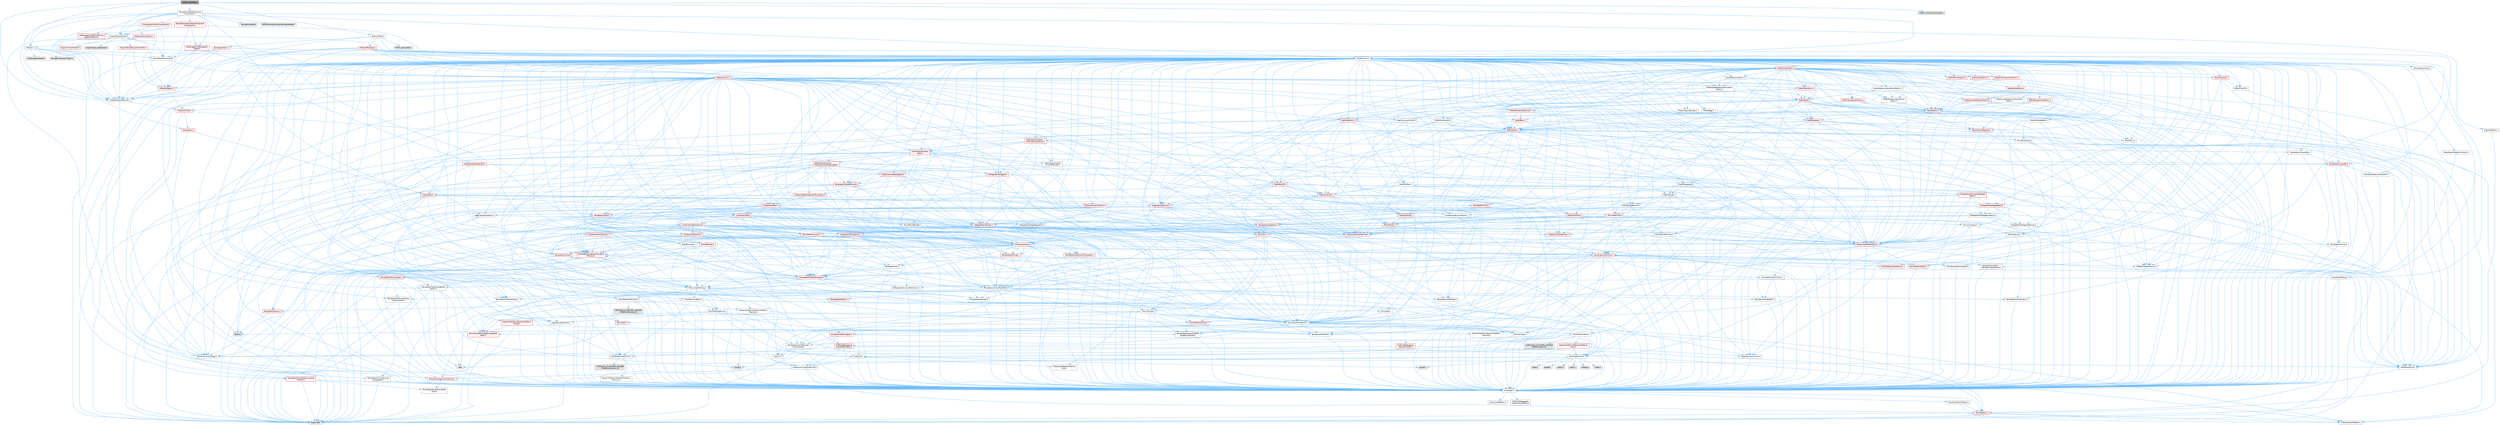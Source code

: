 digraph "AITask_MoveTo.h"
{
 // INTERACTIVE_SVG=YES
 // LATEX_PDF_SIZE
  bgcolor="transparent";
  edge [fontname=Helvetica,fontsize=10,labelfontname=Helvetica,labelfontsize=10];
  node [fontname=Helvetica,fontsize=10,shape=box,height=0.2,width=0.4];
  Node1 [id="Node000001",label="AITask_MoveTo.h",height=0.2,width=0.4,color="gray40", fillcolor="grey60", style="filled", fontcolor="black",tooltip=" "];
  Node1 -> Node2 [id="edge1_Node000001_Node000002",color="steelblue1",style="solid",tooltip=" "];
  Node2 [id="Node000002",label="CoreMinimal.h",height=0.2,width=0.4,color="grey40", fillcolor="white", style="filled",URL="$d7/d67/CoreMinimal_8h.html",tooltip=" "];
  Node2 -> Node3 [id="edge2_Node000002_Node000003",color="steelblue1",style="solid",tooltip=" "];
  Node3 [id="Node000003",label="CoreTypes.h",height=0.2,width=0.4,color="grey40", fillcolor="white", style="filled",URL="$dc/dec/CoreTypes_8h.html",tooltip=" "];
  Node3 -> Node4 [id="edge3_Node000003_Node000004",color="steelblue1",style="solid",tooltip=" "];
  Node4 [id="Node000004",label="HAL/Platform.h",height=0.2,width=0.4,color="red", fillcolor="#FFF0F0", style="filled",URL="$d9/dd0/Platform_8h.html",tooltip=" "];
  Node4 -> Node7 [id="edge4_Node000004_Node000007",color="steelblue1",style="solid",tooltip=" "];
  Node7 [id="Node000007",label="type_traits",height=0.2,width=0.4,color="grey60", fillcolor="#E0E0E0", style="filled",tooltip=" "];
  Node4 -> Node8 [id="edge5_Node000004_Node000008",color="steelblue1",style="solid",tooltip=" "];
  Node8 [id="Node000008",label="PreprocessorHelpers.h",height=0.2,width=0.4,color="grey40", fillcolor="white", style="filled",URL="$db/ddb/PreprocessorHelpers_8h.html",tooltip=" "];
  Node3 -> Node14 [id="edge6_Node000003_Node000014",color="steelblue1",style="solid",tooltip=" "];
  Node14 [id="Node000014",label="ProfilingDebugging\l/UMemoryDefines.h",height=0.2,width=0.4,color="grey40", fillcolor="white", style="filled",URL="$d2/da2/UMemoryDefines_8h.html",tooltip=" "];
  Node3 -> Node15 [id="edge7_Node000003_Node000015",color="steelblue1",style="solid",tooltip=" "];
  Node15 [id="Node000015",label="Misc/CoreMiscDefines.h",height=0.2,width=0.4,color="grey40", fillcolor="white", style="filled",URL="$da/d38/CoreMiscDefines_8h.html",tooltip=" "];
  Node15 -> Node4 [id="edge8_Node000015_Node000004",color="steelblue1",style="solid",tooltip=" "];
  Node15 -> Node8 [id="edge9_Node000015_Node000008",color="steelblue1",style="solid",tooltip=" "];
  Node3 -> Node16 [id="edge10_Node000003_Node000016",color="steelblue1",style="solid",tooltip=" "];
  Node16 [id="Node000016",label="Misc/CoreDefines.h",height=0.2,width=0.4,color="grey40", fillcolor="white", style="filled",URL="$d3/dd2/CoreDefines_8h.html",tooltip=" "];
  Node2 -> Node17 [id="edge11_Node000002_Node000017",color="steelblue1",style="solid",tooltip=" "];
  Node17 [id="Node000017",label="CoreFwd.h",height=0.2,width=0.4,color="grey40", fillcolor="white", style="filled",URL="$d1/d1e/CoreFwd_8h.html",tooltip=" "];
  Node17 -> Node3 [id="edge12_Node000017_Node000003",color="steelblue1",style="solid",tooltip=" "];
  Node17 -> Node18 [id="edge13_Node000017_Node000018",color="steelblue1",style="solid",tooltip=" "];
  Node18 [id="Node000018",label="Containers/ContainersFwd.h",height=0.2,width=0.4,color="grey40", fillcolor="white", style="filled",URL="$d4/d0a/ContainersFwd_8h.html",tooltip=" "];
  Node18 -> Node4 [id="edge14_Node000018_Node000004",color="steelblue1",style="solid",tooltip=" "];
  Node18 -> Node3 [id="edge15_Node000018_Node000003",color="steelblue1",style="solid",tooltip=" "];
  Node18 -> Node19 [id="edge16_Node000018_Node000019",color="steelblue1",style="solid",tooltip=" "];
  Node19 [id="Node000019",label="Traits/IsContiguousContainer.h",height=0.2,width=0.4,color="red", fillcolor="#FFF0F0", style="filled",URL="$d5/d3c/IsContiguousContainer_8h.html",tooltip=" "];
  Node19 -> Node3 [id="edge17_Node000019_Node000003",color="steelblue1",style="solid",tooltip=" "];
  Node19 -> Node20 [id="edge18_Node000019_Node000020",color="steelblue1",style="solid",tooltip=" "];
  Node20 [id="Node000020",label="Misc/StaticAssertComplete\lType.h",height=0.2,width=0.4,color="grey40", fillcolor="white", style="filled",URL="$d5/d4e/StaticAssertCompleteType_8h.html",tooltip=" "];
  Node17 -> Node22 [id="edge19_Node000017_Node000022",color="steelblue1",style="solid",tooltip=" "];
  Node22 [id="Node000022",label="Math/MathFwd.h",height=0.2,width=0.4,color="grey40", fillcolor="white", style="filled",URL="$d2/d10/MathFwd_8h.html",tooltip=" "];
  Node22 -> Node4 [id="edge20_Node000022_Node000004",color="steelblue1",style="solid",tooltip=" "];
  Node17 -> Node23 [id="edge21_Node000017_Node000023",color="steelblue1",style="solid",tooltip=" "];
  Node23 [id="Node000023",label="UObject/UObjectHierarchy\lFwd.h",height=0.2,width=0.4,color="grey40", fillcolor="white", style="filled",URL="$d3/d13/UObjectHierarchyFwd_8h.html",tooltip=" "];
  Node2 -> Node23 [id="edge22_Node000002_Node000023",color="steelblue1",style="solid",tooltip=" "];
  Node2 -> Node18 [id="edge23_Node000002_Node000018",color="steelblue1",style="solid",tooltip=" "];
  Node2 -> Node24 [id="edge24_Node000002_Node000024",color="steelblue1",style="solid",tooltip=" "];
  Node24 [id="Node000024",label="Misc/VarArgs.h",height=0.2,width=0.4,color="grey40", fillcolor="white", style="filled",URL="$d5/d6f/VarArgs_8h.html",tooltip=" "];
  Node24 -> Node3 [id="edge25_Node000024_Node000003",color="steelblue1",style="solid",tooltip=" "];
  Node2 -> Node25 [id="edge26_Node000002_Node000025",color="steelblue1",style="solid",tooltip=" "];
  Node25 [id="Node000025",label="Logging/LogVerbosity.h",height=0.2,width=0.4,color="grey40", fillcolor="white", style="filled",URL="$d2/d8f/LogVerbosity_8h.html",tooltip=" "];
  Node25 -> Node3 [id="edge27_Node000025_Node000003",color="steelblue1",style="solid",tooltip=" "];
  Node2 -> Node26 [id="edge28_Node000002_Node000026",color="steelblue1",style="solid",tooltip=" "];
  Node26 [id="Node000026",label="Misc/OutputDevice.h",height=0.2,width=0.4,color="grey40", fillcolor="white", style="filled",URL="$d7/d32/OutputDevice_8h.html",tooltip=" "];
  Node26 -> Node17 [id="edge29_Node000026_Node000017",color="steelblue1",style="solid",tooltip=" "];
  Node26 -> Node3 [id="edge30_Node000026_Node000003",color="steelblue1",style="solid",tooltip=" "];
  Node26 -> Node25 [id="edge31_Node000026_Node000025",color="steelblue1",style="solid",tooltip=" "];
  Node26 -> Node24 [id="edge32_Node000026_Node000024",color="steelblue1",style="solid",tooltip=" "];
  Node26 -> Node27 [id="edge33_Node000026_Node000027",color="steelblue1",style="solid",tooltip=" "];
  Node27 [id="Node000027",label="Templates/IsArrayOrRefOf\lTypeByPredicate.h",height=0.2,width=0.4,color="grey40", fillcolor="white", style="filled",URL="$d6/da1/IsArrayOrRefOfTypeByPredicate_8h.html",tooltip=" "];
  Node27 -> Node3 [id="edge34_Node000027_Node000003",color="steelblue1",style="solid",tooltip=" "];
  Node26 -> Node28 [id="edge35_Node000026_Node000028",color="steelblue1",style="solid",tooltip=" "];
  Node28 [id="Node000028",label="Templates/IsValidVariadic\lFunctionArg.h",height=0.2,width=0.4,color="grey40", fillcolor="white", style="filled",URL="$d0/dc8/IsValidVariadicFunctionArg_8h.html",tooltip=" "];
  Node28 -> Node3 [id="edge36_Node000028_Node000003",color="steelblue1",style="solid",tooltip=" "];
  Node28 -> Node29 [id="edge37_Node000028_Node000029",color="steelblue1",style="solid",tooltip=" "];
  Node29 [id="Node000029",label="IsEnum.h",height=0.2,width=0.4,color="grey40", fillcolor="white", style="filled",URL="$d4/de5/IsEnum_8h.html",tooltip=" "];
  Node28 -> Node7 [id="edge38_Node000028_Node000007",color="steelblue1",style="solid",tooltip=" "];
  Node26 -> Node30 [id="edge39_Node000026_Node000030",color="steelblue1",style="solid",tooltip=" "];
  Node30 [id="Node000030",label="Traits/IsCharEncodingCompatible\lWith.h",height=0.2,width=0.4,color="red", fillcolor="#FFF0F0", style="filled",URL="$df/dd1/IsCharEncodingCompatibleWith_8h.html",tooltip=" "];
  Node30 -> Node7 [id="edge40_Node000030_Node000007",color="steelblue1",style="solid",tooltip=" "];
  Node2 -> Node32 [id="edge41_Node000002_Node000032",color="steelblue1",style="solid",tooltip=" "];
  Node32 [id="Node000032",label="HAL/PlatformCrt.h",height=0.2,width=0.4,color="grey40", fillcolor="white", style="filled",URL="$d8/d75/PlatformCrt_8h.html",tooltip=" "];
  Node32 -> Node33 [id="edge42_Node000032_Node000033",color="steelblue1",style="solid",tooltip=" "];
  Node33 [id="Node000033",label="new",height=0.2,width=0.4,color="grey60", fillcolor="#E0E0E0", style="filled",tooltip=" "];
  Node32 -> Node34 [id="edge43_Node000032_Node000034",color="steelblue1",style="solid",tooltip=" "];
  Node34 [id="Node000034",label="wchar.h",height=0.2,width=0.4,color="grey60", fillcolor="#E0E0E0", style="filled",tooltip=" "];
  Node32 -> Node35 [id="edge44_Node000032_Node000035",color="steelblue1",style="solid",tooltip=" "];
  Node35 [id="Node000035",label="stddef.h",height=0.2,width=0.4,color="grey60", fillcolor="#E0E0E0", style="filled",tooltip=" "];
  Node32 -> Node36 [id="edge45_Node000032_Node000036",color="steelblue1",style="solid",tooltip=" "];
  Node36 [id="Node000036",label="stdlib.h",height=0.2,width=0.4,color="grey60", fillcolor="#E0E0E0", style="filled",tooltip=" "];
  Node32 -> Node37 [id="edge46_Node000032_Node000037",color="steelblue1",style="solid",tooltip=" "];
  Node37 [id="Node000037",label="stdio.h",height=0.2,width=0.4,color="grey60", fillcolor="#E0E0E0", style="filled",tooltip=" "];
  Node32 -> Node38 [id="edge47_Node000032_Node000038",color="steelblue1",style="solid",tooltip=" "];
  Node38 [id="Node000038",label="stdarg.h",height=0.2,width=0.4,color="grey60", fillcolor="#E0E0E0", style="filled",tooltip=" "];
  Node32 -> Node39 [id="edge48_Node000032_Node000039",color="steelblue1",style="solid",tooltip=" "];
  Node39 [id="Node000039",label="math.h",height=0.2,width=0.4,color="grey60", fillcolor="#E0E0E0", style="filled",tooltip=" "];
  Node32 -> Node40 [id="edge49_Node000032_Node000040",color="steelblue1",style="solid",tooltip=" "];
  Node40 [id="Node000040",label="float.h",height=0.2,width=0.4,color="grey60", fillcolor="#E0E0E0", style="filled",tooltip=" "];
  Node32 -> Node41 [id="edge50_Node000032_Node000041",color="steelblue1",style="solid",tooltip=" "];
  Node41 [id="Node000041",label="string.h",height=0.2,width=0.4,color="grey60", fillcolor="#E0E0E0", style="filled",tooltip=" "];
  Node2 -> Node42 [id="edge51_Node000002_Node000042",color="steelblue1",style="solid",tooltip=" "];
  Node42 [id="Node000042",label="HAL/PlatformMisc.h",height=0.2,width=0.4,color="grey40", fillcolor="white", style="filled",URL="$d0/df5/PlatformMisc_8h.html",tooltip=" "];
  Node42 -> Node3 [id="edge52_Node000042_Node000003",color="steelblue1",style="solid",tooltip=" "];
  Node42 -> Node43 [id="edge53_Node000042_Node000043",color="steelblue1",style="solid",tooltip=" "];
  Node43 [id="Node000043",label="GenericPlatform/GenericPlatform\lMisc.h",height=0.2,width=0.4,color="red", fillcolor="#FFF0F0", style="filled",URL="$db/d9a/GenericPlatformMisc_8h.html",tooltip=" "];
  Node43 -> Node17 [id="edge54_Node000043_Node000017",color="steelblue1",style="solid",tooltip=" "];
  Node43 -> Node3 [id="edge55_Node000043_Node000003",color="steelblue1",style="solid",tooltip=" "];
  Node43 -> Node32 [id="edge56_Node000043_Node000032",color="steelblue1",style="solid",tooltip=" "];
  Node43 -> Node47 [id="edge57_Node000043_Node000047",color="steelblue1",style="solid",tooltip=" "];
  Node47 [id="Node000047",label="Math/NumericLimits.h",height=0.2,width=0.4,color="grey40", fillcolor="white", style="filled",URL="$df/d1b/NumericLimits_8h.html",tooltip=" "];
  Node47 -> Node3 [id="edge58_Node000047_Node000003",color="steelblue1",style="solid",tooltip=" "];
  Node43 -> Node49 [id="edge59_Node000043_Node000049",color="steelblue1",style="solid",tooltip=" "];
  Node49 [id="Node000049",label="Misc/EnumClassFlags.h",height=0.2,width=0.4,color="grey40", fillcolor="white", style="filled",URL="$d8/de7/EnumClassFlags_8h.html",tooltip=" "];
  Node42 -> Node52 [id="edge60_Node000042_Node000052",color="steelblue1",style="solid",tooltip=" "];
  Node52 [id="Node000052",label="COMPILED_PLATFORM_HEADER\l(PlatformMisc.h)",height=0.2,width=0.4,color="grey60", fillcolor="#E0E0E0", style="filled",tooltip=" "];
  Node42 -> Node53 [id="edge61_Node000042_Node000053",color="steelblue1",style="solid",tooltip=" "];
  Node53 [id="Node000053",label="ProfilingDebugging\l/CpuProfilerTrace.h",height=0.2,width=0.4,color="red", fillcolor="#FFF0F0", style="filled",URL="$da/dcb/CpuProfilerTrace_8h.html",tooltip=" "];
  Node53 -> Node3 [id="edge62_Node000053_Node000003",color="steelblue1",style="solid",tooltip=" "];
  Node53 -> Node18 [id="edge63_Node000053_Node000018",color="steelblue1",style="solid",tooltip=" "];
  Node53 -> Node54 [id="edge64_Node000053_Node000054",color="steelblue1",style="solid",tooltip=" "];
  Node54 [id="Node000054",label="HAL/PlatformAtomics.h",height=0.2,width=0.4,color="grey40", fillcolor="white", style="filled",URL="$d3/d36/PlatformAtomics_8h.html",tooltip=" "];
  Node54 -> Node3 [id="edge65_Node000054_Node000003",color="steelblue1",style="solid",tooltip=" "];
  Node54 -> Node55 [id="edge66_Node000054_Node000055",color="steelblue1",style="solid",tooltip=" "];
  Node55 [id="Node000055",label="GenericPlatform/GenericPlatform\lAtomics.h",height=0.2,width=0.4,color="grey40", fillcolor="white", style="filled",URL="$da/d72/GenericPlatformAtomics_8h.html",tooltip=" "];
  Node55 -> Node3 [id="edge67_Node000055_Node000003",color="steelblue1",style="solid",tooltip=" "];
  Node54 -> Node56 [id="edge68_Node000054_Node000056",color="steelblue1",style="solid",tooltip=" "];
  Node56 [id="Node000056",label="COMPILED_PLATFORM_HEADER\l(PlatformAtomics.h)",height=0.2,width=0.4,color="grey60", fillcolor="#E0E0E0", style="filled",tooltip=" "];
  Node53 -> Node8 [id="edge69_Node000053_Node000008",color="steelblue1",style="solid",tooltip=" "];
  Node2 -> Node61 [id="edge70_Node000002_Node000061",color="steelblue1",style="solid",tooltip=" "];
  Node61 [id="Node000061",label="Misc/AssertionMacros.h",height=0.2,width=0.4,color="grey40", fillcolor="white", style="filled",URL="$d0/dfa/AssertionMacros_8h.html",tooltip=" "];
  Node61 -> Node3 [id="edge71_Node000061_Node000003",color="steelblue1",style="solid",tooltip=" "];
  Node61 -> Node4 [id="edge72_Node000061_Node000004",color="steelblue1",style="solid",tooltip=" "];
  Node61 -> Node42 [id="edge73_Node000061_Node000042",color="steelblue1",style="solid",tooltip=" "];
  Node61 -> Node8 [id="edge74_Node000061_Node000008",color="steelblue1",style="solid",tooltip=" "];
  Node61 -> Node62 [id="edge75_Node000061_Node000062",color="steelblue1",style="solid",tooltip=" "];
  Node62 [id="Node000062",label="Templates/EnableIf.h",height=0.2,width=0.4,color="grey40", fillcolor="white", style="filled",URL="$d7/d60/EnableIf_8h.html",tooltip=" "];
  Node62 -> Node3 [id="edge76_Node000062_Node000003",color="steelblue1",style="solid",tooltip=" "];
  Node61 -> Node27 [id="edge77_Node000061_Node000027",color="steelblue1",style="solid",tooltip=" "];
  Node61 -> Node28 [id="edge78_Node000061_Node000028",color="steelblue1",style="solid",tooltip=" "];
  Node61 -> Node30 [id="edge79_Node000061_Node000030",color="steelblue1",style="solid",tooltip=" "];
  Node61 -> Node24 [id="edge80_Node000061_Node000024",color="steelblue1",style="solid",tooltip=" "];
  Node61 -> Node63 [id="edge81_Node000061_Node000063",color="steelblue1",style="solid",tooltip=" "];
  Node63 [id="Node000063",label="String/FormatStringSan.h",height=0.2,width=0.4,color="red", fillcolor="#FFF0F0", style="filled",URL="$d3/d8b/FormatStringSan_8h.html",tooltip=" "];
  Node63 -> Node7 [id="edge82_Node000063_Node000007",color="steelblue1",style="solid",tooltip=" "];
  Node63 -> Node3 [id="edge83_Node000063_Node000003",color="steelblue1",style="solid",tooltip=" "];
  Node63 -> Node28 [id="edge84_Node000063_Node000028",color="steelblue1",style="solid",tooltip=" "];
  Node63 -> Node18 [id="edge85_Node000063_Node000018",color="steelblue1",style="solid",tooltip=" "];
  Node61 -> Node69 [id="edge86_Node000061_Node000069",color="steelblue1",style="solid",tooltip=" "];
  Node69 [id="Node000069",label="atomic",height=0.2,width=0.4,color="grey60", fillcolor="#E0E0E0", style="filled",tooltip=" "];
  Node2 -> Node70 [id="edge87_Node000002_Node000070",color="steelblue1",style="solid",tooltip=" "];
  Node70 [id="Node000070",label="Templates/IsPointer.h",height=0.2,width=0.4,color="grey40", fillcolor="white", style="filled",URL="$d7/d05/IsPointer_8h.html",tooltip=" "];
  Node70 -> Node3 [id="edge88_Node000070_Node000003",color="steelblue1",style="solid",tooltip=" "];
  Node2 -> Node71 [id="edge89_Node000002_Node000071",color="steelblue1",style="solid",tooltip=" "];
  Node71 [id="Node000071",label="HAL/PlatformMemory.h",height=0.2,width=0.4,color="grey40", fillcolor="white", style="filled",URL="$de/d68/PlatformMemory_8h.html",tooltip=" "];
  Node71 -> Node3 [id="edge90_Node000071_Node000003",color="steelblue1",style="solid",tooltip=" "];
  Node71 -> Node72 [id="edge91_Node000071_Node000072",color="steelblue1",style="solid",tooltip=" "];
  Node72 [id="Node000072",label="GenericPlatform/GenericPlatform\lMemory.h",height=0.2,width=0.4,color="grey40", fillcolor="white", style="filled",URL="$dd/d22/GenericPlatformMemory_8h.html",tooltip=" "];
  Node72 -> Node17 [id="edge92_Node000072_Node000017",color="steelblue1",style="solid",tooltip=" "];
  Node72 -> Node3 [id="edge93_Node000072_Node000003",color="steelblue1",style="solid",tooltip=" "];
  Node72 -> Node73 [id="edge94_Node000072_Node000073",color="steelblue1",style="solid",tooltip=" "];
  Node73 [id="Node000073",label="HAL/PlatformString.h",height=0.2,width=0.4,color="red", fillcolor="#FFF0F0", style="filled",URL="$db/db5/PlatformString_8h.html",tooltip=" "];
  Node73 -> Node3 [id="edge95_Node000073_Node000003",color="steelblue1",style="solid",tooltip=" "];
  Node72 -> Node41 [id="edge96_Node000072_Node000041",color="steelblue1",style="solid",tooltip=" "];
  Node72 -> Node34 [id="edge97_Node000072_Node000034",color="steelblue1",style="solid",tooltip=" "];
  Node71 -> Node75 [id="edge98_Node000071_Node000075",color="steelblue1",style="solid",tooltip=" "];
  Node75 [id="Node000075",label="COMPILED_PLATFORM_HEADER\l(PlatformMemory.h)",height=0.2,width=0.4,color="grey60", fillcolor="#E0E0E0", style="filled",tooltip=" "];
  Node2 -> Node54 [id="edge99_Node000002_Node000054",color="steelblue1",style="solid",tooltip=" "];
  Node2 -> Node76 [id="edge100_Node000002_Node000076",color="steelblue1",style="solid",tooltip=" "];
  Node76 [id="Node000076",label="Misc/Exec.h",height=0.2,width=0.4,color="grey40", fillcolor="white", style="filled",URL="$de/ddb/Exec_8h.html",tooltip=" "];
  Node76 -> Node3 [id="edge101_Node000076_Node000003",color="steelblue1",style="solid",tooltip=" "];
  Node76 -> Node61 [id="edge102_Node000076_Node000061",color="steelblue1",style="solid",tooltip=" "];
  Node2 -> Node77 [id="edge103_Node000002_Node000077",color="steelblue1",style="solid",tooltip=" "];
  Node77 [id="Node000077",label="HAL/MemoryBase.h",height=0.2,width=0.4,color="grey40", fillcolor="white", style="filled",URL="$d6/d9f/MemoryBase_8h.html",tooltip=" "];
  Node77 -> Node3 [id="edge104_Node000077_Node000003",color="steelblue1",style="solid",tooltip=" "];
  Node77 -> Node54 [id="edge105_Node000077_Node000054",color="steelblue1",style="solid",tooltip=" "];
  Node77 -> Node32 [id="edge106_Node000077_Node000032",color="steelblue1",style="solid",tooltip=" "];
  Node77 -> Node76 [id="edge107_Node000077_Node000076",color="steelblue1",style="solid",tooltip=" "];
  Node77 -> Node26 [id="edge108_Node000077_Node000026",color="steelblue1",style="solid",tooltip=" "];
  Node77 -> Node78 [id="edge109_Node000077_Node000078",color="steelblue1",style="solid",tooltip=" "];
  Node78 [id="Node000078",label="Templates/Atomic.h",height=0.2,width=0.4,color="red", fillcolor="#FFF0F0", style="filled",URL="$d3/d91/Atomic_8h.html",tooltip=" "];
  Node78 -> Node69 [id="edge110_Node000078_Node000069",color="steelblue1",style="solid",tooltip=" "];
  Node2 -> Node87 [id="edge111_Node000002_Node000087",color="steelblue1",style="solid",tooltip=" "];
  Node87 [id="Node000087",label="HAL/UnrealMemory.h",height=0.2,width=0.4,color="grey40", fillcolor="white", style="filled",URL="$d9/d96/UnrealMemory_8h.html",tooltip=" "];
  Node87 -> Node3 [id="edge112_Node000087_Node000003",color="steelblue1",style="solid",tooltip=" "];
  Node87 -> Node72 [id="edge113_Node000087_Node000072",color="steelblue1",style="solid",tooltip=" "];
  Node87 -> Node77 [id="edge114_Node000087_Node000077",color="steelblue1",style="solid",tooltip=" "];
  Node87 -> Node71 [id="edge115_Node000087_Node000071",color="steelblue1",style="solid",tooltip=" "];
  Node87 -> Node88 [id="edge116_Node000087_Node000088",color="steelblue1",style="solid",tooltip=" "];
  Node88 [id="Node000088",label="ProfilingDebugging\l/MemoryTrace.h",height=0.2,width=0.4,color="red", fillcolor="#FFF0F0", style="filled",URL="$da/dd7/MemoryTrace_8h.html",tooltip=" "];
  Node88 -> Node4 [id="edge117_Node000088_Node000004",color="steelblue1",style="solid",tooltip=" "];
  Node88 -> Node49 [id="edge118_Node000088_Node000049",color="steelblue1",style="solid",tooltip=" "];
  Node87 -> Node70 [id="edge119_Node000087_Node000070",color="steelblue1",style="solid",tooltip=" "];
  Node2 -> Node89 [id="edge120_Node000002_Node000089",color="steelblue1",style="solid",tooltip=" "];
  Node89 [id="Node000089",label="Templates/IsArithmetic.h",height=0.2,width=0.4,color="grey40", fillcolor="white", style="filled",URL="$d2/d5d/IsArithmetic_8h.html",tooltip=" "];
  Node89 -> Node3 [id="edge121_Node000089_Node000003",color="steelblue1",style="solid",tooltip=" "];
  Node2 -> Node83 [id="edge122_Node000002_Node000083",color="steelblue1",style="solid",tooltip=" "];
  Node83 [id="Node000083",label="Templates/AndOrNot.h",height=0.2,width=0.4,color="grey40", fillcolor="white", style="filled",URL="$db/d0a/AndOrNot_8h.html",tooltip=" "];
  Node83 -> Node3 [id="edge123_Node000083_Node000003",color="steelblue1",style="solid",tooltip=" "];
  Node2 -> Node90 [id="edge124_Node000002_Node000090",color="steelblue1",style="solid",tooltip=" "];
  Node90 [id="Node000090",label="Templates/IsPODType.h",height=0.2,width=0.4,color="grey40", fillcolor="white", style="filled",URL="$d7/db1/IsPODType_8h.html",tooltip=" "];
  Node90 -> Node3 [id="edge125_Node000090_Node000003",color="steelblue1",style="solid",tooltip=" "];
  Node2 -> Node91 [id="edge126_Node000002_Node000091",color="steelblue1",style="solid",tooltip=" "];
  Node91 [id="Node000091",label="Templates/IsUECoreType.h",height=0.2,width=0.4,color="grey40", fillcolor="white", style="filled",URL="$d1/db8/IsUECoreType_8h.html",tooltip=" "];
  Node91 -> Node3 [id="edge127_Node000091_Node000003",color="steelblue1",style="solid",tooltip=" "];
  Node91 -> Node7 [id="edge128_Node000091_Node000007",color="steelblue1",style="solid",tooltip=" "];
  Node2 -> Node84 [id="edge129_Node000002_Node000084",color="steelblue1",style="solid",tooltip=" "];
  Node84 [id="Node000084",label="Templates/IsTriviallyCopy\lConstructible.h",height=0.2,width=0.4,color="grey40", fillcolor="white", style="filled",URL="$d3/d78/IsTriviallyCopyConstructible_8h.html",tooltip=" "];
  Node84 -> Node3 [id="edge130_Node000084_Node000003",color="steelblue1",style="solid",tooltip=" "];
  Node84 -> Node7 [id="edge131_Node000084_Node000007",color="steelblue1",style="solid",tooltip=" "];
  Node2 -> Node92 [id="edge132_Node000002_Node000092",color="steelblue1",style="solid",tooltip=" "];
  Node92 [id="Node000092",label="Templates/UnrealTypeTraits.h",height=0.2,width=0.4,color="grey40", fillcolor="white", style="filled",URL="$d2/d2d/UnrealTypeTraits_8h.html",tooltip=" "];
  Node92 -> Node3 [id="edge133_Node000092_Node000003",color="steelblue1",style="solid",tooltip=" "];
  Node92 -> Node70 [id="edge134_Node000092_Node000070",color="steelblue1",style="solid",tooltip=" "];
  Node92 -> Node61 [id="edge135_Node000092_Node000061",color="steelblue1",style="solid",tooltip=" "];
  Node92 -> Node83 [id="edge136_Node000092_Node000083",color="steelblue1",style="solid",tooltip=" "];
  Node92 -> Node62 [id="edge137_Node000092_Node000062",color="steelblue1",style="solid",tooltip=" "];
  Node92 -> Node89 [id="edge138_Node000092_Node000089",color="steelblue1",style="solid",tooltip=" "];
  Node92 -> Node29 [id="edge139_Node000092_Node000029",color="steelblue1",style="solid",tooltip=" "];
  Node92 -> Node93 [id="edge140_Node000092_Node000093",color="steelblue1",style="solid",tooltip=" "];
  Node93 [id="Node000093",label="Templates/Models.h",height=0.2,width=0.4,color="red", fillcolor="#FFF0F0", style="filled",URL="$d3/d0c/Models_8h.html",tooltip=" "];
  Node92 -> Node90 [id="edge141_Node000092_Node000090",color="steelblue1",style="solid",tooltip=" "];
  Node92 -> Node91 [id="edge142_Node000092_Node000091",color="steelblue1",style="solid",tooltip=" "];
  Node92 -> Node84 [id="edge143_Node000092_Node000084",color="steelblue1",style="solid",tooltip=" "];
  Node2 -> Node62 [id="edge144_Node000002_Node000062",color="steelblue1",style="solid",tooltip=" "];
  Node2 -> Node94 [id="edge145_Node000002_Node000094",color="steelblue1",style="solid",tooltip=" "];
  Node94 [id="Node000094",label="Templates/RemoveReference.h",height=0.2,width=0.4,color="grey40", fillcolor="white", style="filled",URL="$da/dbe/RemoveReference_8h.html",tooltip=" "];
  Node94 -> Node3 [id="edge146_Node000094_Node000003",color="steelblue1",style="solid",tooltip=" "];
  Node2 -> Node95 [id="edge147_Node000002_Node000095",color="steelblue1",style="solid",tooltip=" "];
  Node95 [id="Node000095",label="Templates/IntegralConstant.h",height=0.2,width=0.4,color="grey40", fillcolor="white", style="filled",URL="$db/d1b/IntegralConstant_8h.html",tooltip=" "];
  Node95 -> Node3 [id="edge148_Node000095_Node000003",color="steelblue1",style="solid",tooltip=" "];
  Node2 -> Node96 [id="edge149_Node000002_Node000096",color="steelblue1",style="solid",tooltip=" "];
  Node96 [id="Node000096",label="Templates/IsClass.h",height=0.2,width=0.4,color="grey40", fillcolor="white", style="filled",URL="$db/dcb/IsClass_8h.html",tooltip=" "];
  Node96 -> Node3 [id="edge150_Node000096_Node000003",color="steelblue1",style="solid",tooltip=" "];
  Node2 -> Node97 [id="edge151_Node000002_Node000097",color="steelblue1",style="solid",tooltip=" "];
  Node97 [id="Node000097",label="Templates/TypeCompatible\lBytes.h",height=0.2,width=0.4,color="grey40", fillcolor="white", style="filled",URL="$df/d0a/TypeCompatibleBytes_8h.html",tooltip=" "];
  Node97 -> Node3 [id="edge152_Node000097_Node000003",color="steelblue1",style="solid",tooltip=" "];
  Node97 -> Node41 [id="edge153_Node000097_Node000041",color="steelblue1",style="solid",tooltip=" "];
  Node97 -> Node33 [id="edge154_Node000097_Node000033",color="steelblue1",style="solid",tooltip=" "];
  Node97 -> Node7 [id="edge155_Node000097_Node000007",color="steelblue1",style="solid",tooltip=" "];
  Node2 -> Node19 [id="edge156_Node000002_Node000019",color="steelblue1",style="solid",tooltip=" "];
  Node2 -> Node98 [id="edge157_Node000002_Node000098",color="steelblue1",style="solid",tooltip=" "];
  Node98 [id="Node000098",label="Templates/UnrealTemplate.h",height=0.2,width=0.4,color="red", fillcolor="#FFF0F0", style="filled",URL="$d4/d24/UnrealTemplate_8h.html",tooltip=" "];
  Node98 -> Node3 [id="edge158_Node000098_Node000003",color="steelblue1",style="solid",tooltip=" "];
  Node98 -> Node70 [id="edge159_Node000098_Node000070",color="steelblue1",style="solid",tooltip=" "];
  Node98 -> Node87 [id="edge160_Node000098_Node000087",color="steelblue1",style="solid",tooltip=" "];
  Node98 -> Node92 [id="edge161_Node000098_Node000092",color="steelblue1",style="solid",tooltip=" "];
  Node98 -> Node94 [id="edge162_Node000098_Node000094",color="steelblue1",style="solid",tooltip=" "];
  Node98 -> Node97 [id="edge163_Node000098_Node000097",color="steelblue1",style="solid",tooltip=" "];
  Node98 -> Node19 [id="edge164_Node000098_Node000019",color="steelblue1",style="solid",tooltip=" "];
  Node98 -> Node7 [id="edge165_Node000098_Node000007",color="steelblue1",style="solid",tooltip=" "];
  Node2 -> Node47 [id="edge166_Node000002_Node000047",color="steelblue1",style="solid",tooltip=" "];
  Node2 -> Node102 [id="edge167_Node000002_Node000102",color="steelblue1",style="solid",tooltip=" "];
  Node102 [id="Node000102",label="HAL/PlatformMath.h",height=0.2,width=0.4,color="red", fillcolor="#FFF0F0", style="filled",URL="$dc/d53/PlatformMath_8h.html",tooltip=" "];
  Node102 -> Node3 [id="edge168_Node000102_Node000003",color="steelblue1",style="solid",tooltip=" "];
  Node2 -> Node85 [id="edge169_Node000002_Node000085",color="steelblue1",style="solid",tooltip=" "];
  Node85 [id="Node000085",label="Templates/IsTriviallyCopy\lAssignable.h",height=0.2,width=0.4,color="grey40", fillcolor="white", style="filled",URL="$d2/df2/IsTriviallyCopyAssignable_8h.html",tooltip=" "];
  Node85 -> Node3 [id="edge170_Node000085_Node000003",color="steelblue1",style="solid",tooltip=" "];
  Node85 -> Node7 [id="edge171_Node000085_Node000007",color="steelblue1",style="solid",tooltip=" "];
  Node2 -> Node110 [id="edge172_Node000002_Node000110",color="steelblue1",style="solid",tooltip=" "];
  Node110 [id="Node000110",label="Templates/MemoryOps.h",height=0.2,width=0.4,color="red", fillcolor="#FFF0F0", style="filled",URL="$db/dea/MemoryOps_8h.html",tooltip=" "];
  Node110 -> Node3 [id="edge173_Node000110_Node000003",color="steelblue1",style="solid",tooltip=" "];
  Node110 -> Node87 [id="edge174_Node000110_Node000087",color="steelblue1",style="solid",tooltip=" "];
  Node110 -> Node85 [id="edge175_Node000110_Node000085",color="steelblue1",style="solid",tooltip=" "];
  Node110 -> Node84 [id="edge176_Node000110_Node000084",color="steelblue1",style="solid",tooltip=" "];
  Node110 -> Node92 [id="edge177_Node000110_Node000092",color="steelblue1",style="solid",tooltip=" "];
  Node110 -> Node33 [id="edge178_Node000110_Node000033",color="steelblue1",style="solid",tooltip=" "];
  Node110 -> Node7 [id="edge179_Node000110_Node000007",color="steelblue1",style="solid",tooltip=" "];
  Node2 -> Node111 [id="edge180_Node000002_Node000111",color="steelblue1",style="solid",tooltip=" "];
  Node111 [id="Node000111",label="Containers/ContainerAllocation\lPolicies.h",height=0.2,width=0.4,color="red", fillcolor="#FFF0F0", style="filled",URL="$d7/dff/ContainerAllocationPolicies_8h.html",tooltip=" "];
  Node111 -> Node3 [id="edge181_Node000111_Node000003",color="steelblue1",style="solid",tooltip=" "];
  Node111 -> Node111 [id="edge182_Node000111_Node000111",color="steelblue1",style="solid",tooltip=" "];
  Node111 -> Node102 [id="edge183_Node000111_Node000102",color="steelblue1",style="solid",tooltip=" "];
  Node111 -> Node87 [id="edge184_Node000111_Node000087",color="steelblue1",style="solid",tooltip=" "];
  Node111 -> Node47 [id="edge185_Node000111_Node000047",color="steelblue1",style="solid",tooltip=" "];
  Node111 -> Node61 [id="edge186_Node000111_Node000061",color="steelblue1",style="solid",tooltip=" "];
  Node111 -> Node110 [id="edge187_Node000111_Node000110",color="steelblue1",style="solid",tooltip=" "];
  Node111 -> Node97 [id="edge188_Node000111_Node000097",color="steelblue1",style="solid",tooltip=" "];
  Node111 -> Node7 [id="edge189_Node000111_Node000007",color="steelblue1",style="solid",tooltip=" "];
  Node2 -> Node114 [id="edge190_Node000002_Node000114",color="steelblue1",style="solid",tooltip=" "];
  Node114 [id="Node000114",label="Templates/IsEnumClass.h",height=0.2,width=0.4,color="grey40", fillcolor="white", style="filled",URL="$d7/d15/IsEnumClass_8h.html",tooltip=" "];
  Node114 -> Node3 [id="edge191_Node000114_Node000003",color="steelblue1",style="solid",tooltip=" "];
  Node114 -> Node83 [id="edge192_Node000114_Node000083",color="steelblue1",style="solid",tooltip=" "];
  Node2 -> Node115 [id="edge193_Node000002_Node000115",color="steelblue1",style="solid",tooltip=" "];
  Node115 [id="Node000115",label="HAL/PlatformProperties.h",height=0.2,width=0.4,color="red", fillcolor="#FFF0F0", style="filled",URL="$d9/db0/PlatformProperties_8h.html",tooltip=" "];
  Node115 -> Node3 [id="edge194_Node000115_Node000003",color="steelblue1",style="solid",tooltip=" "];
  Node2 -> Node118 [id="edge195_Node000002_Node000118",color="steelblue1",style="solid",tooltip=" "];
  Node118 [id="Node000118",label="Misc/EngineVersionBase.h",height=0.2,width=0.4,color="grey40", fillcolor="white", style="filled",URL="$d5/d2b/EngineVersionBase_8h.html",tooltip=" "];
  Node118 -> Node3 [id="edge196_Node000118_Node000003",color="steelblue1",style="solid",tooltip=" "];
  Node2 -> Node119 [id="edge197_Node000002_Node000119",color="steelblue1",style="solid",tooltip=" "];
  Node119 [id="Node000119",label="Internationalization\l/TextNamespaceFwd.h",height=0.2,width=0.4,color="grey40", fillcolor="white", style="filled",URL="$d8/d97/TextNamespaceFwd_8h.html",tooltip=" "];
  Node119 -> Node3 [id="edge198_Node000119_Node000003",color="steelblue1",style="solid",tooltip=" "];
  Node2 -> Node120 [id="edge199_Node000002_Node000120",color="steelblue1",style="solid",tooltip=" "];
  Node120 [id="Node000120",label="Serialization/Archive.h",height=0.2,width=0.4,color="red", fillcolor="#FFF0F0", style="filled",URL="$d7/d3b/Archive_8h.html",tooltip=" "];
  Node120 -> Node17 [id="edge200_Node000120_Node000017",color="steelblue1",style="solid",tooltip=" "];
  Node120 -> Node3 [id="edge201_Node000120_Node000003",color="steelblue1",style="solid",tooltip=" "];
  Node120 -> Node115 [id="edge202_Node000120_Node000115",color="steelblue1",style="solid",tooltip=" "];
  Node120 -> Node119 [id="edge203_Node000120_Node000119",color="steelblue1",style="solid",tooltip=" "];
  Node120 -> Node22 [id="edge204_Node000120_Node000022",color="steelblue1",style="solid",tooltip=" "];
  Node120 -> Node61 [id="edge205_Node000120_Node000061",color="steelblue1",style="solid",tooltip=" "];
  Node120 -> Node118 [id="edge206_Node000120_Node000118",color="steelblue1",style="solid",tooltip=" "];
  Node120 -> Node24 [id="edge207_Node000120_Node000024",color="steelblue1",style="solid",tooltip=" "];
  Node120 -> Node62 [id="edge208_Node000120_Node000062",color="steelblue1",style="solid",tooltip=" "];
  Node120 -> Node27 [id="edge209_Node000120_Node000027",color="steelblue1",style="solid",tooltip=" "];
  Node120 -> Node114 [id="edge210_Node000120_Node000114",color="steelblue1",style="solid",tooltip=" "];
  Node120 -> Node28 [id="edge211_Node000120_Node000028",color="steelblue1",style="solid",tooltip=" "];
  Node120 -> Node98 [id="edge212_Node000120_Node000098",color="steelblue1",style="solid",tooltip=" "];
  Node120 -> Node30 [id="edge213_Node000120_Node000030",color="steelblue1",style="solid",tooltip=" "];
  Node120 -> Node123 [id="edge214_Node000120_Node000123",color="steelblue1",style="solid",tooltip=" "];
  Node123 [id="Node000123",label="UObject/ObjectVersion.h",height=0.2,width=0.4,color="grey40", fillcolor="white", style="filled",URL="$da/d63/ObjectVersion_8h.html",tooltip=" "];
  Node123 -> Node3 [id="edge215_Node000123_Node000003",color="steelblue1",style="solid",tooltip=" "];
  Node2 -> Node124 [id="edge216_Node000002_Node000124",color="steelblue1",style="solid",tooltip=" "];
  Node124 [id="Node000124",label="Templates/Less.h",height=0.2,width=0.4,color="grey40", fillcolor="white", style="filled",URL="$de/dc8/Less_8h.html",tooltip=" "];
  Node124 -> Node3 [id="edge217_Node000124_Node000003",color="steelblue1",style="solid",tooltip=" "];
  Node124 -> Node98 [id="edge218_Node000124_Node000098",color="steelblue1",style="solid",tooltip=" "];
  Node2 -> Node125 [id="edge219_Node000002_Node000125",color="steelblue1",style="solid",tooltip=" "];
  Node125 [id="Node000125",label="Templates/Sorting.h",height=0.2,width=0.4,color="red", fillcolor="#FFF0F0", style="filled",URL="$d3/d9e/Sorting_8h.html",tooltip=" "];
  Node125 -> Node3 [id="edge220_Node000125_Node000003",color="steelblue1",style="solid",tooltip=" "];
  Node125 -> Node102 [id="edge221_Node000125_Node000102",color="steelblue1",style="solid",tooltip=" "];
  Node125 -> Node124 [id="edge222_Node000125_Node000124",color="steelblue1",style="solid",tooltip=" "];
  Node2 -> Node136 [id="edge223_Node000002_Node000136",color="steelblue1",style="solid",tooltip=" "];
  Node136 [id="Node000136",label="Misc/Char.h",height=0.2,width=0.4,color="red", fillcolor="#FFF0F0", style="filled",URL="$d0/d58/Char_8h.html",tooltip=" "];
  Node136 -> Node3 [id="edge224_Node000136_Node000003",color="steelblue1",style="solid",tooltip=" "];
  Node136 -> Node7 [id="edge225_Node000136_Node000007",color="steelblue1",style="solid",tooltip=" "];
  Node2 -> Node139 [id="edge226_Node000002_Node000139",color="steelblue1",style="solid",tooltip=" "];
  Node139 [id="Node000139",label="GenericPlatform/GenericPlatform\lStricmp.h",height=0.2,width=0.4,color="grey40", fillcolor="white", style="filled",URL="$d2/d86/GenericPlatformStricmp_8h.html",tooltip=" "];
  Node139 -> Node3 [id="edge227_Node000139_Node000003",color="steelblue1",style="solid",tooltip=" "];
  Node2 -> Node140 [id="edge228_Node000002_Node000140",color="steelblue1",style="solid",tooltip=" "];
  Node140 [id="Node000140",label="GenericPlatform/GenericPlatform\lString.h",height=0.2,width=0.4,color="red", fillcolor="#FFF0F0", style="filled",URL="$dd/d20/GenericPlatformString_8h.html",tooltip=" "];
  Node140 -> Node3 [id="edge229_Node000140_Node000003",color="steelblue1",style="solid",tooltip=" "];
  Node140 -> Node139 [id="edge230_Node000140_Node000139",color="steelblue1",style="solid",tooltip=" "];
  Node140 -> Node62 [id="edge231_Node000140_Node000062",color="steelblue1",style="solid",tooltip=" "];
  Node140 -> Node30 [id="edge232_Node000140_Node000030",color="steelblue1",style="solid",tooltip=" "];
  Node140 -> Node7 [id="edge233_Node000140_Node000007",color="steelblue1",style="solid",tooltip=" "];
  Node2 -> Node73 [id="edge234_Node000002_Node000073",color="steelblue1",style="solid",tooltip=" "];
  Node2 -> Node143 [id="edge235_Node000002_Node000143",color="steelblue1",style="solid",tooltip=" "];
  Node143 [id="Node000143",label="Misc/CString.h",height=0.2,width=0.4,color="grey40", fillcolor="white", style="filled",URL="$d2/d49/CString_8h.html",tooltip=" "];
  Node143 -> Node3 [id="edge236_Node000143_Node000003",color="steelblue1",style="solid",tooltip=" "];
  Node143 -> Node32 [id="edge237_Node000143_Node000032",color="steelblue1",style="solid",tooltip=" "];
  Node143 -> Node73 [id="edge238_Node000143_Node000073",color="steelblue1",style="solid",tooltip=" "];
  Node143 -> Node61 [id="edge239_Node000143_Node000061",color="steelblue1",style="solid",tooltip=" "];
  Node143 -> Node136 [id="edge240_Node000143_Node000136",color="steelblue1",style="solid",tooltip=" "];
  Node143 -> Node24 [id="edge241_Node000143_Node000024",color="steelblue1",style="solid",tooltip=" "];
  Node143 -> Node27 [id="edge242_Node000143_Node000027",color="steelblue1",style="solid",tooltip=" "];
  Node143 -> Node28 [id="edge243_Node000143_Node000028",color="steelblue1",style="solid",tooltip=" "];
  Node143 -> Node30 [id="edge244_Node000143_Node000030",color="steelblue1",style="solid",tooltip=" "];
  Node2 -> Node144 [id="edge245_Node000002_Node000144",color="steelblue1",style="solid",tooltip=" "];
  Node144 [id="Node000144",label="Misc/Crc.h",height=0.2,width=0.4,color="red", fillcolor="#FFF0F0", style="filled",URL="$d4/dd2/Crc_8h.html",tooltip=" "];
  Node144 -> Node3 [id="edge246_Node000144_Node000003",color="steelblue1",style="solid",tooltip=" "];
  Node144 -> Node73 [id="edge247_Node000144_Node000073",color="steelblue1",style="solid",tooltip=" "];
  Node144 -> Node61 [id="edge248_Node000144_Node000061",color="steelblue1",style="solid",tooltip=" "];
  Node144 -> Node143 [id="edge249_Node000144_Node000143",color="steelblue1",style="solid",tooltip=" "];
  Node144 -> Node136 [id="edge250_Node000144_Node000136",color="steelblue1",style="solid",tooltip=" "];
  Node144 -> Node92 [id="edge251_Node000144_Node000092",color="steelblue1",style="solid",tooltip=" "];
  Node2 -> Node135 [id="edge252_Node000002_Node000135",color="steelblue1",style="solid",tooltip=" "];
  Node135 [id="Node000135",label="Math/UnrealMathUtility.h",height=0.2,width=0.4,color="red", fillcolor="#FFF0F0", style="filled",URL="$db/db8/UnrealMathUtility_8h.html",tooltip=" "];
  Node135 -> Node3 [id="edge253_Node000135_Node000003",color="steelblue1",style="solid",tooltip=" "];
  Node135 -> Node61 [id="edge254_Node000135_Node000061",color="steelblue1",style="solid",tooltip=" "];
  Node135 -> Node102 [id="edge255_Node000135_Node000102",color="steelblue1",style="solid",tooltip=" "];
  Node135 -> Node22 [id="edge256_Node000135_Node000022",color="steelblue1",style="solid",tooltip=" "];
  Node2 -> Node145 [id="edge257_Node000002_Node000145",color="steelblue1",style="solid",tooltip=" "];
  Node145 [id="Node000145",label="Containers/UnrealString.h",height=0.2,width=0.4,color="red", fillcolor="#FFF0F0", style="filled",URL="$d5/dba/UnrealString_8h.html",tooltip=" "];
  Node2 -> Node149 [id="edge258_Node000002_Node000149",color="steelblue1",style="solid",tooltip=" "];
  Node149 [id="Node000149",label="Containers/Array.h",height=0.2,width=0.4,color="red", fillcolor="#FFF0F0", style="filled",URL="$df/dd0/Array_8h.html",tooltip=" "];
  Node149 -> Node3 [id="edge259_Node000149_Node000003",color="steelblue1",style="solid",tooltip=" "];
  Node149 -> Node61 [id="edge260_Node000149_Node000061",color="steelblue1",style="solid",tooltip=" "];
  Node149 -> Node87 [id="edge261_Node000149_Node000087",color="steelblue1",style="solid",tooltip=" "];
  Node149 -> Node92 [id="edge262_Node000149_Node000092",color="steelblue1",style="solid",tooltip=" "];
  Node149 -> Node98 [id="edge263_Node000149_Node000098",color="steelblue1",style="solid",tooltip=" "];
  Node149 -> Node111 [id="edge264_Node000149_Node000111",color="steelblue1",style="solid",tooltip=" "];
  Node149 -> Node120 [id="edge265_Node000149_Node000120",color="steelblue1",style="solid",tooltip=" "];
  Node149 -> Node128 [id="edge266_Node000149_Node000128",color="steelblue1",style="solid",tooltip=" "];
  Node128 [id="Node000128",label="Templates/Invoke.h",height=0.2,width=0.4,color="red", fillcolor="#FFF0F0", style="filled",URL="$d7/deb/Invoke_8h.html",tooltip=" "];
  Node128 -> Node3 [id="edge267_Node000128_Node000003",color="steelblue1",style="solid",tooltip=" "];
  Node128 -> Node98 [id="edge268_Node000128_Node000098",color="steelblue1",style="solid",tooltip=" "];
  Node128 -> Node7 [id="edge269_Node000128_Node000007",color="steelblue1",style="solid",tooltip=" "];
  Node149 -> Node124 [id="edge270_Node000149_Node000124",color="steelblue1",style="solid",tooltip=" "];
  Node149 -> Node125 [id="edge271_Node000149_Node000125",color="steelblue1",style="solid",tooltip=" "];
  Node149 -> Node172 [id="edge272_Node000149_Node000172",color="steelblue1",style="solid",tooltip=" "];
  Node172 [id="Node000172",label="Templates/AlignmentTemplates.h",height=0.2,width=0.4,color="red", fillcolor="#FFF0F0", style="filled",URL="$dd/d32/AlignmentTemplates_8h.html",tooltip=" "];
  Node172 -> Node3 [id="edge273_Node000172_Node000003",color="steelblue1",style="solid",tooltip=" "];
  Node172 -> Node70 [id="edge274_Node000172_Node000070",color="steelblue1",style="solid",tooltip=" "];
  Node149 -> Node7 [id="edge275_Node000149_Node000007",color="steelblue1",style="solid",tooltip=" "];
  Node2 -> Node173 [id="edge276_Node000002_Node000173",color="steelblue1",style="solid",tooltip=" "];
  Node173 [id="Node000173",label="Misc/FrameNumber.h",height=0.2,width=0.4,color="grey40", fillcolor="white", style="filled",URL="$dd/dbd/FrameNumber_8h.html",tooltip=" "];
  Node173 -> Node3 [id="edge277_Node000173_Node000003",color="steelblue1",style="solid",tooltip=" "];
  Node173 -> Node47 [id="edge278_Node000173_Node000047",color="steelblue1",style="solid",tooltip=" "];
  Node173 -> Node135 [id="edge279_Node000173_Node000135",color="steelblue1",style="solid",tooltip=" "];
  Node173 -> Node62 [id="edge280_Node000173_Node000062",color="steelblue1",style="solid",tooltip=" "];
  Node173 -> Node92 [id="edge281_Node000173_Node000092",color="steelblue1",style="solid",tooltip=" "];
  Node2 -> Node174 [id="edge282_Node000002_Node000174",color="steelblue1",style="solid",tooltip=" "];
  Node174 [id="Node000174",label="Misc/Timespan.h",height=0.2,width=0.4,color="grey40", fillcolor="white", style="filled",URL="$da/dd9/Timespan_8h.html",tooltip=" "];
  Node174 -> Node3 [id="edge283_Node000174_Node000003",color="steelblue1",style="solid",tooltip=" "];
  Node174 -> Node175 [id="edge284_Node000174_Node000175",color="steelblue1",style="solid",tooltip=" "];
  Node175 [id="Node000175",label="Math/Interval.h",height=0.2,width=0.4,color="grey40", fillcolor="white", style="filled",URL="$d1/d55/Interval_8h.html",tooltip=" "];
  Node175 -> Node3 [id="edge285_Node000175_Node000003",color="steelblue1",style="solid",tooltip=" "];
  Node175 -> Node89 [id="edge286_Node000175_Node000089",color="steelblue1",style="solid",tooltip=" "];
  Node175 -> Node92 [id="edge287_Node000175_Node000092",color="steelblue1",style="solid",tooltip=" "];
  Node175 -> Node47 [id="edge288_Node000175_Node000047",color="steelblue1",style="solid",tooltip=" "];
  Node175 -> Node135 [id="edge289_Node000175_Node000135",color="steelblue1",style="solid",tooltip=" "];
  Node174 -> Node135 [id="edge290_Node000174_Node000135",color="steelblue1",style="solid",tooltip=" "];
  Node174 -> Node61 [id="edge291_Node000174_Node000061",color="steelblue1",style="solid",tooltip=" "];
  Node2 -> Node176 [id="edge292_Node000002_Node000176",color="steelblue1",style="solid",tooltip=" "];
  Node176 [id="Node000176",label="Containers/StringConv.h",height=0.2,width=0.4,color="red", fillcolor="#FFF0F0", style="filled",URL="$d3/ddf/StringConv_8h.html",tooltip=" "];
  Node176 -> Node3 [id="edge293_Node000176_Node000003",color="steelblue1",style="solid",tooltip=" "];
  Node176 -> Node61 [id="edge294_Node000176_Node000061",color="steelblue1",style="solid",tooltip=" "];
  Node176 -> Node111 [id="edge295_Node000176_Node000111",color="steelblue1",style="solid",tooltip=" "];
  Node176 -> Node149 [id="edge296_Node000176_Node000149",color="steelblue1",style="solid",tooltip=" "];
  Node176 -> Node143 [id="edge297_Node000176_Node000143",color="steelblue1",style="solid",tooltip=" "];
  Node176 -> Node177 [id="edge298_Node000176_Node000177",color="steelblue1",style="solid",tooltip=" "];
  Node177 [id="Node000177",label="Templates/IsArray.h",height=0.2,width=0.4,color="grey40", fillcolor="white", style="filled",URL="$d8/d8d/IsArray_8h.html",tooltip=" "];
  Node177 -> Node3 [id="edge299_Node000177_Node000003",color="steelblue1",style="solid",tooltip=" "];
  Node176 -> Node98 [id="edge300_Node000176_Node000098",color="steelblue1",style="solid",tooltip=" "];
  Node176 -> Node92 [id="edge301_Node000176_Node000092",color="steelblue1",style="solid",tooltip=" "];
  Node176 -> Node30 [id="edge302_Node000176_Node000030",color="steelblue1",style="solid",tooltip=" "];
  Node176 -> Node19 [id="edge303_Node000176_Node000019",color="steelblue1",style="solid",tooltip=" "];
  Node176 -> Node7 [id="edge304_Node000176_Node000007",color="steelblue1",style="solid",tooltip=" "];
  Node2 -> Node178 [id="edge305_Node000002_Node000178",color="steelblue1",style="solid",tooltip=" "];
  Node178 [id="Node000178",label="UObject/UnrealNames.h",height=0.2,width=0.4,color="red", fillcolor="#FFF0F0", style="filled",URL="$d8/db1/UnrealNames_8h.html",tooltip=" "];
  Node178 -> Node3 [id="edge306_Node000178_Node000003",color="steelblue1",style="solid",tooltip=" "];
  Node2 -> Node180 [id="edge307_Node000002_Node000180",color="steelblue1",style="solid",tooltip=" "];
  Node180 [id="Node000180",label="UObject/NameTypes.h",height=0.2,width=0.4,color="red", fillcolor="#FFF0F0", style="filled",URL="$d6/d35/NameTypes_8h.html",tooltip=" "];
  Node180 -> Node3 [id="edge308_Node000180_Node000003",color="steelblue1",style="solid",tooltip=" "];
  Node180 -> Node61 [id="edge309_Node000180_Node000061",color="steelblue1",style="solid",tooltip=" "];
  Node180 -> Node87 [id="edge310_Node000180_Node000087",color="steelblue1",style="solid",tooltip=" "];
  Node180 -> Node92 [id="edge311_Node000180_Node000092",color="steelblue1",style="solid",tooltip=" "];
  Node180 -> Node98 [id="edge312_Node000180_Node000098",color="steelblue1",style="solid",tooltip=" "];
  Node180 -> Node145 [id="edge313_Node000180_Node000145",color="steelblue1",style="solid",tooltip=" "];
  Node180 -> Node176 [id="edge314_Node000180_Node000176",color="steelblue1",style="solid",tooltip=" "];
  Node180 -> Node178 [id="edge315_Node000180_Node000178",color="steelblue1",style="solid",tooltip=" "];
  Node180 -> Node78 [id="edge316_Node000180_Node000078",color="steelblue1",style="solid",tooltip=" "];
  Node2 -> Node188 [id="edge317_Node000002_Node000188",color="steelblue1",style="solid",tooltip=" "];
  Node188 [id="Node000188",label="Misc/Parse.h",height=0.2,width=0.4,color="red", fillcolor="#FFF0F0", style="filled",URL="$dc/d71/Parse_8h.html",tooltip=" "];
  Node188 -> Node145 [id="edge318_Node000188_Node000145",color="steelblue1",style="solid",tooltip=" "];
  Node188 -> Node3 [id="edge319_Node000188_Node000003",color="steelblue1",style="solid",tooltip=" "];
  Node188 -> Node32 [id="edge320_Node000188_Node000032",color="steelblue1",style="solid",tooltip=" "];
  Node188 -> Node49 [id="edge321_Node000188_Node000049",color="steelblue1",style="solid",tooltip=" "];
  Node188 -> Node189 [id="edge322_Node000188_Node000189",color="steelblue1",style="solid",tooltip=" "];
  Node189 [id="Node000189",label="Templates/Function.h",height=0.2,width=0.4,color="red", fillcolor="#FFF0F0", style="filled",URL="$df/df5/Function_8h.html",tooltip=" "];
  Node189 -> Node3 [id="edge323_Node000189_Node000003",color="steelblue1",style="solid",tooltip=" "];
  Node189 -> Node61 [id="edge324_Node000189_Node000061",color="steelblue1",style="solid",tooltip=" "];
  Node189 -> Node87 [id="edge325_Node000189_Node000087",color="steelblue1",style="solid",tooltip=" "];
  Node189 -> Node92 [id="edge326_Node000189_Node000092",color="steelblue1",style="solid",tooltip=" "];
  Node189 -> Node128 [id="edge327_Node000189_Node000128",color="steelblue1",style="solid",tooltip=" "];
  Node189 -> Node98 [id="edge328_Node000189_Node000098",color="steelblue1",style="solid",tooltip=" "];
  Node189 -> Node135 [id="edge329_Node000189_Node000135",color="steelblue1",style="solid",tooltip=" "];
  Node189 -> Node33 [id="edge330_Node000189_Node000033",color="steelblue1",style="solid",tooltip=" "];
  Node189 -> Node7 [id="edge331_Node000189_Node000007",color="steelblue1",style="solid",tooltip=" "];
  Node2 -> Node172 [id="edge332_Node000002_Node000172",color="steelblue1",style="solid",tooltip=" "];
  Node2 -> Node191 [id="edge333_Node000002_Node000191",color="steelblue1",style="solid",tooltip=" "];
  Node191 [id="Node000191",label="Misc/StructBuilder.h",height=0.2,width=0.4,color="grey40", fillcolor="white", style="filled",URL="$d9/db3/StructBuilder_8h.html",tooltip=" "];
  Node191 -> Node3 [id="edge334_Node000191_Node000003",color="steelblue1",style="solid",tooltip=" "];
  Node191 -> Node135 [id="edge335_Node000191_Node000135",color="steelblue1",style="solid",tooltip=" "];
  Node191 -> Node172 [id="edge336_Node000191_Node000172",color="steelblue1",style="solid",tooltip=" "];
  Node2 -> Node104 [id="edge337_Node000002_Node000104",color="steelblue1",style="solid",tooltip=" "];
  Node104 [id="Node000104",label="Templates/Decay.h",height=0.2,width=0.4,color="grey40", fillcolor="white", style="filled",URL="$dd/d0f/Decay_8h.html",tooltip=" "];
  Node104 -> Node3 [id="edge338_Node000104_Node000003",color="steelblue1",style="solid",tooltip=" "];
  Node104 -> Node94 [id="edge339_Node000104_Node000094",color="steelblue1",style="solid",tooltip=" "];
  Node104 -> Node7 [id="edge340_Node000104_Node000007",color="steelblue1",style="solid",tooltip=" "];
  Node2 -> Node192 [id="edge341_Node000002_Node000192",color="steelblue1",style="solid",tooltip=" "];
  Node192 [id="Node000192",label="Templates/PointerIsConvertible\lFromTo.h",height=0.2,width=0.4,color="red", fillcolor="#FFF0F0", style="filled",URL="$d6/d65/PointerIsConvertibleFromTo_8h.html",tooltip=" "];
  Node192 -> Node3 [id="edge342_Node000192_Node000003",color="steelblue1",style="solid",tooltip=" "];
  Node192 -> Node20 [id="edge343_Node000192_Node000020",color="steelblue1",style="solid",tooltip=" "];
  Node192 -> Node7 [id="edge344_Node000192_Node000007",color="steelblue1",style="solid",tooltip=" "];
  Node2 -> Node128 [id="edge345_Node000002_Node000128",color="steelblue1",style="solid",tooltip=" "];
  Node2 -> Node189 [id="edge346_Node000002_Node000189",color="steelblue1",style="solid",tooltip=" "];
  Node2 -> Node161 [id="edge347_Node000002_Node000161",color="steelblue1",style="solid",tooltip=" "];
  Node161 [id="Node000161",label="Templates/TypeHash.h",height=0.2,width=0.4,color="red", fillcolor="#FFF0F0", style="filled",URL="$d1/d62/TypeHash_8h.html",tooltip=" "];
  Node161 -> Node3 [id="edge348_Node000161_Node000003",color="steelblue1",style="solid",tooltip=" "];
  Node161 -> Node144 [id="edge349_Node000161_Node000144",color="steelblue1",style="solid",tooltip=" "];
  Node161 -> Node7 [id="edge350_Node000161_Node000007",color="steelblue1",style="solid",tooltip=" "];
  Node2 -> Node193 [id="edge351_Node000002_Node000193",color="steelblue1",style="solid",tooltip=" "];
  Node193 [id="Node000193",label="Containers/ScriptArray.h",height=0.2,width=0.4,color="red", fillcolor="#FFF0F0", style="filled",URL="$dc/daf/ScriptArray_8h.html",tooltip=" "];
  Node193 -> Node3 [id="edge352_Node000193_Node000003",color="steelblue1",style="solid",tooltip=" "];
  Node193 -> Node61 [id="edge353_Node000193_Node000061",color="steelblue1",style="solid",tooltip=" "];
  Node193 -> Node87 [id="edge354_Node000193_Node000087",color="steelblue1",style="solid",tooltip=" "];
  Node193 -> Node111 [id="edge355_Node000193_Node000111",color="steelblue1",style="solid",tooltip=" "];
  Node193 -> Node149 [id="edge356_Node000193_Node000149",color="steelblue1",style="solid",tooltip=" "];
  Node2 -> Node194 [id="edge357_Node000002_Node000194",color="steelblue1",style="solid",tooltip=" "];
  Node194 [id="Node000194",label="Containers/BitArray.h",height=0.2,width=0.4,color="red", fillcolor="#FFF0F0", style="filled",URL="$d1/de4/BitArray_8h.html",tooltip=" "];
  Node194 -> Node111 [id="edge358_Node000194_Node000111",color="steelblue1",style="solid",tooltip=" "];
  Node194 -> Node3 [id="edge359_Node000194_Node000003",color="steelblue1",style="solid",tooltip=" "];
  Node194 -> Node54 [id="edge360_Node000194_Node000054",color="steelblue1",style="solid",tooltip=" "];
  Node194 -> Node87 [id="edge361_Node000194_Node000087",color="steelblue1",style="solid",tooltip=" "];
  Node194 -> Node135 [id="edge362_Node000194_Node000135",color="steelblue1",style="solid",tooltip=" "];
  Node194 -> Node61 [id="edge363_Node000194_Node000061",color="steelblue1",style="solid",tooltip=" "];
  Node194 -> Node49 [id="edge364_Node000194_Node000049",color="steelblue1",style="solid",tooltip=" "];
  Node194 -> Node120 [id="edge365_Node000194_Node000120",color="steelblue1",style="solid",tooltip=" "];
  Node194 -> Node62 [id="edge366_Node000194_Node000062",color="steelblue1",style="solid",tooltip=" "];
  Node194 -> Node128 [id="edge367_Node000194_Node000128",color="steelblue1",style="solid",tooltip=" "];
  Node194 -> Node98 [id="edge368_Node000194_Node000098",color="steelblue1",style="solid",tooltip=" "];
  Node194 -> Node92 [id="edge369_Node000194_Node000092",color="steelblue1",style="solid",tooltip=" "];
  Node2 -> Node195 [id="edge370_Node000002_Node000195",color="steelblue1",style="solid",tooltip=" "];
  Node195 [id="Node000195",label="Containers/SparseArray.h",height=0.2,width=0.4,color="red", fillcolor="#FFF0F0", style="filled",URL="$d5/dbf/SparseArray_8h.html",tooltip=" "];
  Node195 -> Node3 [id="edge371_Node000195_Node000003",color="steelblue1",style="solid",tooltip=" "];
  Node195 -> Node61 [id="edge372_Node000195_Node000061",color="steelblue1",style="solid",tooltip=" "];
  Node195 -> Node87 [id="edge373_Node000195_Node000087",color="steelblue1",style="solid",tooltip=" "];
  Node195 -> Node92 [id="edge374_Node000195_Node000092",color="steelblue1",style="solid",tooltip=" "];
  Node195 -> Node98 [id="edge375_Node000195_Node000098",color="steelblue1",style="solid",tooltip=" "];
  Node195 -> Node111 [id="edge376_Node000195_Node000111",color="steelblue1",style="solid",tooltip=" "];
  Node195 -> Node124 [id="edge377_Node000195_Node000124",color="steelblue1",style="solid",tooltip=" "];
  Node195 -> Node149 [id="edge378_Node000195_Node000149",color="steelblue1",style="solid",tooltip=" "];
  Node195 -> Node135 [id="edge379_Node000195_Node000135",color="steelblue1",style="solid",tooltip=" "];
  Node195 -> Node193 [id="edge380_Node000195_Node000193",color="steelblue1",style="solid",tooltip=" "];
  Node195 -> Node194 [id="edge381_Node000195_Node000194",color="steelblue1",style="solid",tooltip=" "];
  Node195 -> Node145 [id="edge382_Node000195_Node000145",color="steelblue1",style="solid",tooltip=" "];
  Node2 -> Node211 [id="edge383_Node000002_Node000211",color="steelblue1",style="solid",tooltip=" "];
  Node211 [id="Node000211",label="Containers/Set.h",height=0.2,width=0.4,color="red", fillcolor="#FFF0F0", style="filled",URL="$d4/d45/Set_8h.html",tooltip=" "];
  Node211 -> Node111 [id="edge384_Node000211_Node000111",color="steelblue1",style="solid",tooltip=" "];
  Node211 -> Node195 [id="edge385_Node000211_Node000195",color="steelblue1",style="solid",tooltip=" "];
  Node211 -> Node18 [id="edge386_Node000211_Node000018",color="steelblue1",style="solid",tooltip=" "];
  Node211 -> Node135 [id="edge387_Node000211_Node000135",color="steelblue1",style="solid",tooltip=" "];
  Node211 -> Node61 [id="edge388_Node000211_Node000061",color="steelblue1",style="solid",tooltip=" "];
  Node211 -> Node191 [id="edge389_Node000211_Node000191",color="steelblue1",style="solid",tooltip=" "];
  Node211 -> Node189 [id="edge390_Node000211_Node000189",color="steelblue1",style="solid",tooltip=" "];
  Node211 -> Node125 [id="edge391_Node000211_Node000125",color="steelblue1",style="solid",tooltip=" "];
  Node211 -> Node161 [id="edge392_Node000211_Node000161",color="steelblue1",style="solid",tooltip=" "];
  Node211 -> Node98 [id="edge393_Node000211_Node000098",color="steelblue1",style="solid",tooltip=" "];
  Node211 -> Node7 [id="edge394_Node000211_Node000007",color="steelblue1",style="solid",tooltip=" "];
  Node2 -> Node214 [id="edge395_Node000002_Node000214",color="steelblue1",style="solid",tooltip=" "];
  Node214 [id="Node000214",label="Algo/Reverse.h",height=0.2,width=0.4,color="grey40", fillcolor="white", style="filled",URL="$d5/d93/Reverse_8h.html",tooltip=" "];
  Node214 -> Node3 [id="edge396_Node000214_Node000003",color="steelblue1",style="solid",tooltip=" "];
  Node214 -> Node98 [id="edge397_Node000214_Node000098",color="steelblue1",style="solid",tooltip=" "];
  Node2 -> Node215 [id="edge398_Node000002_Node000215",color="steelblue1",style="solid",tooltip=" "];
  Node215 [id="Node000215",label="Containers/Map.h",height=0.2,width=0.4,color="red", fillcolor="#FFF0F0", style="filled",URL="$df/d79/Map_8h.html",tooltip=" "];
  Node215 -> Node3 [id="edge399_Node000215_Node000003",color="steelblue1",style="solid",tooltip=" "];
  Node215 -> Node214 [id="edge400_Node000215_Node000214",color="steelblue1",style="solid",tooltip=" "];
  Node215 -> Node211 [id="edge401_Node000215_Node000211",color="steelblue1",style="solid",tooltip=" "];
  Node215 -> Node145 [id="edge402_Node000215_Node000145",color="steelblue1",style="solid",tooltip=" "];
  Node215 -> Node61 [id="edge403_Node000215_Node000061",color="steelblue1",style="solid",tooltip=" "];
  Node215 -> Node191 [id="edge404_Node000215_Node000191",color="steelblue1",style="solid",tooltip=" "];
  Node215 -> Node189 [id="edge405_Node000215_Node000189",color="steelblue1",style="solid",tooltip=" "];
  Node215 -> Node125 [id="edge406_Node000215_Node000125",color="steelblue1",style="solid",tooltip=" "];
  Node215 -> Node216 [id="edge407_Node000215_Node000216",color="steelblue1",style="solid",tooltip=" "];
  Node216 [id="Node000216",label="Templates/Tuple.h",height=0.2,width=0.4,color="red", fillcolor="#FFF0F0", style="filled",URL="$d2/d4f/Tuple_8h.html",tooltip=" "];
  Node216 -> Node3 [id="edge408_Node000216_Node000003",color="steelblue1",style="solid",tooltip=" "];
  Node216 -> Node98 [id="edge409_Node000216_Node000098",color="steelblue1",style="solid",tooltip=" "];
  Node216 -> Node217 [id="edge410_Node000216_Node000217",color="steelblue1",style="solid",tooltip=" "];
  Node217 [id="Node000217",label="Delegates/IntegerSequence.h",height=0.2,width=0.4,color="grey40", fillcolor="white", style="filled",URL="$d2/dcc/IntegerSequence_8h.html",tooltip=" "];
  Node217 -> Node3 [id="edge411_Node000217_Node000003",color="steelblue1",style="solid",tooltip=" "];
  Node216 -> Node128 [id="edge412_Node000216_Node000128",color="steelblue1",style="solid",tooltip=" "];
  Node216 -> Node161 [id="edge413_Node000216_Node000161",color="steelblue1",style="solid",tooltip=" "];
  Node216 -> Node7 [id="edge414_Node000216_Node000007",color="steelblue1",style="solid",tooltip=" "];
  Node215 -> Node98 [id="edge415_Node000215_Node000098",color="steelblue1",style="solid",tooltip=" "];
  Node215 -> Node92 [id="edge416_Node000215_Node000092",color="steelblue1",style="solid",tooltip=" "];
  Node215 -> Node7 [id="edge417_Node000215_Node000007",color="steelblue1",style="solid",tooltip=" "];
  Node2 -> Node219 [id="edge418_Node000002_Node000219",color="steelblue1",style="solid",tooltip=" "];
  Node219 [id="Node000219",label="Math/IntPoint.h",height=0.2,width=0.4,color="red", fillcolor="#FFF0F0", style="filled",URL="$d3/df7/IntPoint_8h.html",tooltip=" "];
  Node219 -> Node3 [id="edge419_Node000219_Node000003",color="steelblue1",style="solid",tooltip=" "];
  Node219 -> Node61 [id="edge420_Node000219_Node000061",color="steelblue1",style="solid",tooltip=" "];
  Node219 -> Node188 [id="edge421_Node000219_Node000188",color="steelblue1",style="solid",tooltip=" "];
  Node219 -> Node22 [id="edge422_Node000219_Node000022",color="steelblue1",style="solid",tooltip=" "];
  Node219 -> Node135 [id="edge423_Node000219_Node000135",color="steelblue1",style="solid",tooltip=" "];
  Node219 -> Node145 [id="edge424_Node000219_Node000145",color="steelblue1",style="solid",tooltip=" "];
  Node219 -> Node161 [id="edge425_Node000219_Node000161",color="steelblue1",style="solid",tooltip=" "];
  Node2 -> Node221 [id="edge426_Node000002_Node000221",color="steelblue1",style="solid",tooltip=" "];
  Node221 [id="Node000221",label="Math/IntVector.h",height=0.2,width=0.4,color="red", fillcolor="#FFF0F0", style="filled",URL="$d7/d44/IntVector_8h.html",tooltip=" "];
  Node221 -> Node3 [id="edge427_Node000221_Node000003",color="steelblue1",style="solid",tooltip=" "];
  Node221 -> Node144 [id="edge428_Node000221_Node000144",color="steelblue1",style="solid",tooltip=" "];
  Node221 -> Node188 [id="edge429_Node000221_Node000188",color="steelblue1",style="solid",tooltip=" "];
  Node221 -> Node22 [id="edge430_Node000221_Node000022",color="steelblue1",style="solid",tooltip=" "];
  Node221 -> Node135 [id="edge431_Node000221_Node000135",color="steelblue1",style="solid",tooltip=" "];
  Node221 -> Node145 [id="edge432_Node000221_Node000145",color="steelblue1",style="solid",tooltip=" "];
  Node2 -> Node222 [id="edge433_Node000002_Node000222",color="steelblue1",style="solid",tooltip=" "];
  Node222 [id="Node000222",label="Logging/LogCategory.h",height=0.2,width=0.4,color="grey40", fillcolor="white", style="filled",URL="$d9/d36/LogCategory_8h.html",tooltip=" "];
  Node222 -> Node3 [id="edge434_Node000222_Node000003",color="steelblue1",style="solid",tooltip=" "];
  Node222 -> Node25 [id="edge435_Node000222_Node000025",color="steelblue1",style="solid",tooltip=" "];
  Node222 -> Node180 [id="edge436_Node000222_Node000180",color="steelblue1",style="solid",tooltip=" "];
  Node2 -> Node223 [id="edge437_Node000002_Node000223",color="steelblue1",style="solid",tooltip=" "];
  Node223 [id="Node000223",label="Logging/LogMacros.h",height=0.2,width=0.4,color="red", fillcolor="#FFF0F0", style="filled",URL="$d0/d16/LogMacros_8h.html",tooltip=" "];
  Node223 -> Node145 [id="edge438_Node000223_Node000145",color="steelblue1",style="solid",tooltip=" "];
  Node223 -> Node3 [id="edge439_Node000223_Node000003",color="steelblue1",style="solid",tooltip=" "];
  Node223 -> Node8 [id="edge440_Node000223_Node000008",color="steelblue1",style="solid",tooltip=" "];
  Node223 -> Node222 [id="edge441_Node000223_Node000222",color="steelblue1",style="solid",tooltip=" "];
  Node223 -> Node25 [id="edge442_Node000223_Node000025",color="steelblue1",style="solid",tooltip=" "];
  Node223 -> Node61 [id="edge443_Node000223_Node000061",color="steelblue1",style="solid",tooltip=" "];
  Node223 -> Node24 [id="edge444_Node000223_Node000024",color="steelblue1",style="solid",tooltip=" "];
  Node223 -> Node63 [id="edge445_Node000223_Node000063",color="steelblue1",style="solid",tooltip=" "];
  Node223 -> Node62 [id="edge446_Node000223_Node000062",color="steelblue1",style="solid",tooltip=" "];
  Node223 -> Node27 [id="edge447_Node000223_Node000027",color="steelblue1",style="solid",tooltip=" "];
  Node223 -> Node28 [id="edge448_Node000223_Node000028",color="steelblue1",style="solid",tooltip=" "];
  Node223 -> Node30 [id="edge449_Node000223_Node000030",color="steelblue1",style="solid",tooltip=" "];
  Node223 -> Node7 [id="edge450_Node000223_Node000007",color="steelblue1",style="solid",tooltip=" "];
  Node2 -> Node226 [id="edge451_Node000002_Node000226",color="steelblue1",style="solid",tooltip=" "];
  Node226 [id="Node000226",label="Math/Vector2D.h",height=0.2,width=0.4,color="red", fillcolor="#FFF0F0", style="filled",URL="$d3/db0/Vector2D_8h.html",tooltip=" "];
  Node226 -> Node3 [id="edge452_Node000226_Node000003",color="steelblue1",style="solid",tooltip=" "];
  Node226 -> Node22 [id="edge453_Node000226_Node000022",color="steelblue1",style="solid",tooltip=" "];
  Node226 -> Node61 [id="edge454_Node000226_Node000061",color="steelblue1",style="solid",tooltip=" "];
  Node226 -> Node144 [id="edge455_Node000226_Node000144",color="steelblue1",style="solid",tooltip=" "];
  Node226 -> Node135 [id="edge456_Node000226_Node000135",color="steelblue1",style="solid",tooltip=" "];
  Node226 -> Node145 [id="edge457_Node000226_Node000145",color="steelblue1",style="solid",tooltip=" "];
  Node226 -> Node188 [id="edge458_Node000226_Node000188",color="steelblue1",style="solid",tooltip=" "];
  Node226 -> Node219 [id="edge459_Node000226_Node000219",color="steelblue1",style="solid",tooltip=" "];
  Node226 -> Node223 [id="edge460_Node000226_Node000223",color="steelblue1",style="solid",tooltip=" "];
  Node226 -> Node7 [id="edge461_Node000226_Node000007",color="steelblue1",style="solid",tooltip=" "];
  Node2 -> Node230 [id="edge462_Node000002_Node000230",color="steelblue1",style="solid",tooltip=" "];
  Node230 [id="Node000230",label="Math/IntRect.h",height=0.2,width=0.4,color="grey40", fillcolor="white", style="filled",URL="$d7/d53/IntRect_8h.html",tooltip=" "];
  Node230 -> Node3 [id="edge463_Node000230_Node000003",color="steelblue1",style="solid",tooltip=" "];
  Node230 -> Node22 [id="edge464_Node000230_Node000022",color="steelblue1",style="solid",tooltip=" "];
  Node230 -> Node135 [id="edge465_Node000230_Node000135",color="steelblue1",style="solid",tooltip=" "];
  Node230 -> Node145 [id="edge466_Node000230_Node000145",color="steelblue1",style="solid",tooltip=" "];
  Node230 -> Node219 [id="edge467_Node000230_Node000219",color="steelblue1",style="solid",tooltip=" "];
  Node230 -> Node226 [id="edge468_Node000230_Node000226",color="steelblue1",style="solid",tooltip=" "];
  Node2 -> Node231 [id="edge469_Node000002_Node000231",color="steelblue1",style="solid",tooltip=" "];
  Node231 [id="Node000231",label="Misc/ByteSwap.h",height=0.2,width=0.4,color="grey40", fillcolor="white", style="filled",URL="$dc/dd7/ByteSwap_8h.html",tooltip=" "];
  Node231 -> Node3 [id="edge470_Node000231_Node000003",color="steelblue1",style="solid",tooltip=" "];
  Node231 -> Node32 [id="edge471_Node000231_Node000032",color="steelblue1",style="solid",tooltip=" "];
  Node2 -> Node160 [id="edge472_Node000002_Node000160",color="steelblue1",style="solid",tooltip=" "];
  Node160 [id="Node000160",label="Containers/EnumAsByte.h",height=0.2,width=0.4,color="grey40", fillcolor="white", style="filled",URL="$d6/d9a/EnumAsByte_8h.html",tooltip=" "];
  Node160 -> Node3 [id="edge473_Node000160_Node000003",color="steelblue1",style="solid",tooltip=" "];
  Node160 -> Node90 [id="edge474_Node000160_Node000090",color="steelblue1",style="solid",tooltip=" "];
  Node160 -> Node161 [id="edge475_Node000160_Node000161",color="steelblue1",style="solid",tooltip=" "];
  Node2 -> Node232 [id="edge476_Node000002_Node000232",color="steelblue1",style="solid",tooltip=" "];
  Node232 [id="Node000232",label="HAL/PlatformTLS.h",height=0.2,width=0.4,color="red", fillcolor="#FFF0F0", style="filled",URL="$d0/def/PlatformTLS_8h.html",tooltip=" "];
  Node232 -> Node3 [id="edge477_Node000232_Node000003",color="steelblue1",style="solid",tooltip=" "];
  Node2 -> Node235 [id="edge478_Node000002_Node000235",color="steelblue1",style="solid",tooltip=" "];
  Node235 [id="Node000235",label="CoreGlobals.h",height=0.2,width=0.4,color="red", fillcolor="#FFF0F0", style="filled",URL="$d5/d8c/CoreGlobals_8h.html",tooltip=" "];
  Node235 -> Node145 [id="edge479_Node000235_Node000145",color="steelblue1",style="solid",tooltip=" "];
  Node235 -> Node3 [id="edge480_Node000235_Node000003",color="steelblue1",style="solid",tooltip=" "];
  Node235 -> Node232 [id="edge481_Node000235_Node000232",color="steelblue1",style="solid",tooltip=" "];
  Node235 -> Node223 [id="edge482_Node000235_Node000223",color="steelblue1",style="solid",tooltip=" "];
  Node235 -> Node49 [id="edge483_Node000235_Node000049",color="steelblue1",style="solid",tooltip=" "];
  Node235 -> Node26 [id="edge484_Node000235_Node000026",color="steelblue1",style="solid",tooltip=" "];
  Node235 -> Node53 [id="edge485_Node000235_Node000053",color="steelblue1",style="solid",tooltip=" "];
  Node235 -> Node78 [id="edge486_Node000235_Node000078",color="steelblue1",style="solid",tooltip=" "];
  Node235 -> Node180 [id="edge487_Node000235_Node000180",color="steelblue1",style="solid",tooltip=" "];
  Node235 -> Node69 [id="edge488_Node000235_Node000069",color="steelblue1",style="solid",tooltip=" "];
  Node2 -> Node236 [id="edge489_Node000002_Node000236",color="steelblue1",style="solid",tooltip=" "];
  Node236 [id="Node000236",label="Templates/SharedPointer.h",height=0.2,width=0.4,color="red", fillcolor="#FFF0F0", style="filled",URL="$d2/d17/SharedPointer_8h.html",tooltip=" "];
  Node236 -> Node3 [id="edge490_Node000236_Node000003",color="steelblue1",style="solid",tooltip=" "];
  Node236 -> Node192 [id="edge491_Node000236_Node000192",color="steelblue1",style="solid",tooltip=" "];
  Node236 -> Node61 [id="edge492_Node000236_Node000061",color="steelblue1",style="solid",tooltip=" "];
  Node236 -> Node87 [id="edge493_Node000236_Node000087",color="steelblue1",style="solid",tooltip=" "];
  Node236 -> Node149 [id="edge494_Node000236_Node000149",color="steelblue1",style="solid",tooltip=" "];
  Node236 -> Node215 [id="edge495_Node000236_Node000215",color="steelblue1",style="solid",tooltip=" "];
  Node236 -> Node235 [id="edge496_Node000236_Node000235",color="steelblue1",style="solid",tooltip=" "];
  Node2 -> Node241 [id="edge497_Node000002_Node000241",color="steelblue1",style="solid",tooltip=" "];
  Node241 [id="Node000241",label="Internationalization\l/CulturePointer.h",height=0.2,width=0.4,color="grey40", fillcolor="white", style="filled",URL="$d6/dbe/CulturePointer_8h.html",tooltip=" "];
  Node241 -> Node3 [id="edge498_Node000241_Node000003",color="steelblue1",style="solid",tooltip=" "];
  Node241 -> Node236 [id="edge499_Node000241_Node000236",color="steelblue1",style="solid",tooltip=" "];
  Node2 -> Node242 [id="edge500_Node000002_Node000242",color="steelblue1",style="solid",tooltip=" "];
  Node242 [id="Node000242",label="UObject/WeakObjectPtrTemplates.h",height=0.2,width=0.4,color="red", fillcolor="#FFF0F0", style="filled",URL="$d8/d3b/WeakObjectPtrTemplates_8h.html",tooltip=" "];
  Node242 -> Node3 [id="edge501_Node000242_Node000003",color="steelblue1",style="solid",tooltip=" "];
  Node242 -> Node215 [id="edge502_Node000242_Node000215",color="steelblue1",style="solid",tooltip=" "];
  Node242 -> Node7 [id="edge503_Node000242_Node000007",color="steelblue1",style="solid",tooltip=" "];
  Node2 -> Node245 [id="edge504_Node000002_Node000245",color="steelblue1",style="solid",tooltip=" "];
  Node245 [id="Node000245",label="Delegates/DelegateSettings.h",height=0.2,width=0.4,color="grey40", fillcolor="white", style="filled",URL="$d0/d97/DelegateSettings_8h.html",tooltip=" "];
  Node245 -> Node3 [id="edge505_Node000245_Node000003",color="steelblue1",style="solid",tooltip=" "];
  Node2 -> Node246 [id="edge506_Node000002_Node000246",color="steelblue1",style="solid",tooltip=" "];
  Node246 [id="Node000246",label="Delegates/IDelegateInstance.h",height=0.2,width=0.4,color="grey40", fillcolor="white", style="filled",URL="$d2/d10/IDelegateInstance_8h.html",tooltip=" "];
  Node246 -> Node3 [id="edge507_Node000246_Node000003",color="steelblue1",style="solid",tooltip=" "];
  Node246 -> Node161 [id="edge508_Node000246_Node000161",color="steelblue1",style="solid",tooltip=" "];
  Node246 -> Node180 [id="edge509_Node000246_Node000180",color="steelblue1",style="solid",tooltip=" "];
  Node246 -> Node245 [id="edge510_Node000246_Node000245",color="steelblue1",style="solid",tooltip=" "];
  Node2 -> Node247 [id="edge511_Node000002_Node000247",color="steelblue1",style="solid",tooltip=" "];
  Node247 [id="Node000247",label="Delegates/DelegateBase.h",height=0.2,width=0.4,color="red", fillcolor="#FFF0F0", style="filled",URL="$da/d67/DelegateBase_8h.html",tooltip=" "];
  Node247 -> Node3 [id="edge512_Node000247_Node000003",color="steelblue1",style="solid",tooltip=" "];
  Node247 -> Node111 [id="edge513_Node000247_Node000111",color="steelblue1",style="solid",tooltip=" "];
  Node247 -> Node135 [id="edge514_Node000247_Node000135",color="steelblue1",style="solid",tooltip=" "];
  Node247 -> Node180 [id="edge515_Node000247_Node000180",color="steelblue1",style="solid",tooltip=" "];
  Node247 -> Node245 [id="edge516_Node000247_Node000245",color="steelblue1",style="solid",tooltip=" "];
  Node247 -> Node246 [id="edge517_Node000247_Node000246",color="steelblue1",style="solid",tooltip=" "];
  Node2 -> Node255 [id="edge518_Node000002_Node000255",color="steelblue1",style="solid",tooltip=" "];
  Node255 [id="Node000255",label="Delegates/MulticastDelegate\lBase.h",height=0.2,width=0.4,color="red", fillcolor="#FFF0F0", style="filled",URL="$db/d16/MulticastDelegateBase_8h.html",tooltip=" "];
  Node255 -> Node3 [id="edge519_Node000255_Node000003",color="steelblue1",style="solid",tooltip=" "];
  Node255 -> Node111 [id="edge520_Node000255_Node000111",color="steelblue1",style="solid",tooltip=" "];
  Node255 -> Node149 [id="edge521_Node000255_Node000149",color="steelblue1",style="solid",tooltip=" "];
  Node255 -> Node135 [id="edge522_Node000255_Node000135",color="steelblue1",style="solid",tooltip=" "];
  Node255 -> Node246 [id="edge523_Node000255_Node000246",color="steelblue1",style="solid",tooltip=" "];
  Node255 -> Node247 [id="edge524_Node000255_Node000247",color="steelblue1",style="solid",tooltip=" "];
  Node2 -> Node217 [id="edge525_Node000002_Node000217",color="steelblue1",style="solid",tooltip=" "];
  Node2 -> Node216 [id="edge526_Node000002_Node000216",color="steelblue1",style="solid",tooltip=" "];
  Node2 -> Node256 [id="edge527_Node000002_Node000256",color="steelblue1",style="solid",tooltip=" "];
  Node256 [id="Node000256",label="UObject/ScriptDelegates.h",height=0.2,width=0.4,color="red", fillcolor="#FFF0F0", style="filled",URL="$de/d81/ScriptDelegates_8h.html",tooltip=" "];
  Node256 -> Node149 [id="edge528_Node000256_Node000149",color="steelblue1",style="solid",tooltip=" "];
  Node256 -> Node111 [id="edge529_Node000256_Node000111",color="steelblue1",style="solid",tooltip=" "];
  Node256 -> Node145 [id="edge530_Node000256_Node000145",color="steelblue1",style="solid",tooltip=" "];
  Node256 -> Node61 [id="edge531_Node000256_Node000061",color="steelblue1",style="solid",tooltip=" "];
  Node256 -> Node236 [id="edge532_Node000256_Node000236",color="steelblue1",style="solid",tooltip=" "];
  Node256 -> Node161 [id="edge533_Node000256_Node000161",color="steelblue1",style="solid",tooltip=" "];
  Node256 -> Node92 [id="edge534_Node000256_Node000092",color="steelblue1",style="solid",tooltip=" "];
  Node256 -> Node180 [id="edge535_Node000256_Node000180",color="steelblue1",style="solid",tooltip=" "];
  Node2 -> Node258 [id="edge536_Node000002_Node000258",color="steelblue1",style="solid",tooltip=" "];
  Node258 [id="Node000258",label="Delegates/Delegate.h",height=0.2,width=0.4,color="red", fillcolor="#FFF0F0", style="filled",URL="$d4/d80/Delegate_8h.html",tooltip=" "];
  Node258 -> Node3 [id="edge537_Node000258_Node000003",color="steelblue1",style="solid",tooltip=" "];
  Node258 -> Node61 [id="edge538_Node000258_Node000061",color="steelblue1",style="solid",tooltip=" "];
  Node258 -> Node180 [id="edge539_Node000258_Node000180",color="steelblue1",style="solid",tooltip=" "];
  Node258 -> Node236 [id="edge540_Node000258_Node000236",color="steelblue1",style="solid",tooltip=" "];
  Node258 -> Node242 [id="edge541_Node000258_Node000242",color="steelblue1",style="solid",tooltip=" "];
  Node258 -> Node255 [id="edge542_Node000258_Node000255",color="steelblue1",style="solid",tooltip=" "];
  Node258 -> Node217 [id="edge543_Node000258_Node000217",color="steelblue1",style="solid",tooltip=" "];
  Node2 -> Node263 [id="edge544_Node000002_Node000263",color="steelblue1",style="solid",tooltip=" "];
  Node263 [id="Node000263",label="Internationalization\l/TextLocalizationManager.h",height=0.2,width=0.4,color="red", fillcolor="#FFF0F0", style="filled",URL="$d5/d2e/TextLocalizationManager_8h.html",tooltip=" "];
  Node263 -> Node149 [id="edge545_Node000263_Node000149",color="steelblue1",style="solid",tooltip=" "];
  Node263 -> Node111 [id="edge546_Node000263_Node000111",color="steelblue1",style="solid",tooltip=" "];
  Node263 -> Node215 [id="edge547_Node000263_Node000215",color="steelblue1",style="solid",tooltip=" "];
  Node263 -> Node211 [id="edge548_Node000263_Node000211",color="steelblue1",style="solid",tooltip=" "];
  Node263 -> Node145 [id="edge549_Node000263_Node000145",color="steelblue1",style="solid",tooltip=" "];
  Node263 -> Node3 [id="edge550_Node000263_Node000003",color="steelblue1",style="solid",tooltip=" "];
  Node263 -> Node258 [id="edge551_Node000263_Node000258",color="steelblue1",style="solid",tooltip=" "];
  Node263 -> Node144 [id="edge552_Node000263_Node000144",color="steelblue1",style="solid",tooltip=" "];
  Node263 -> Node49 [id="edge553_Node000263_Node000049",color="steelblue1",style="solid",tooltip=" "];
  Node263 -> Node189 [id="edge554_Node000263_Node000189",color="steelblue1",style="solid",tooltip=" "];
  Node263 -> Node236 [id="edge555_Node000263_Node000236",color="steelblue1",style="solid",tooltip=" "];
  Node263 -> Node69 [id="edge556_Node000263_Node000069",color="steelblue1",style="solid",tooltip=" "];
  Node2 -> Node204 [id="edge557_Node000002_Node000204",color="steelblue1",style="solid",tooltip=" "];
  Node204 [id="Node000204",label="Misc/Optional.h",height=0.2,width=0.4,color="red", fillcolor="#FFF0F0", style="filled",URL="$d2/dae/Optional_8h.html",tooltip=" "];
  Node204 -> Node3 [id="edge558_Node000204_Node000003",color="steelblue1",style="solid",tooltip=" "];
  Node204 -> Node61 [id="edge559_Node000204_Node000061",color="steelblue1",style="solid",tooltip=" "];
  Node204 -> Node110 [id="edge560_Node000204_Node000110",color="steelblue1",style="solid",tooltip=" "];
  Node204 -> Node98 [id="edge561_Node000204_Node000098",color="steelblue1",style="solid",tooltip=" "];
  Node204 -> Node120 [id="edge562_Node000204_Node000120",color="steelblue1",style="solid",tooltip=" "];
  Node2 -> Node177 [id="edge563_Node000002_Node000177",color="steelblue1",style="solid",tooltip=" "];
  Node2 -> Node209 [id="edge564_Node000002_Node000209",color="steelblue1",style="solid",tooltip=" "];
  Node209 [id="Node000209",label="Templates/RemoveExtent.h",height=0.2,width=0.4,color="grey40", fillcolor="white", style="filled",URL="$dc/de9/RemoveExtent_8h.html",tooltip=" "];
  Node209 -> Node3 [id="edge565_Node000209_Node000003",color="steelblue1",style="solid",tooltip=" "];
  Node2 -> Node208 [id="edge566_Node000002_Node000208",color="steelblue1",style="solid",tooltip=" "];
  Node208 [id="Node000208",label="Templates/UniquePtr.h",height=0.2,width=0.4,color="red", fillcolor="#FFF0F0", style="filled",URL="$de/d1a/UniquePtr_8h.html",tooltip=" "];
  Node208 -> Node3 [id="edge567_Node000208_Node000003",color="steelblue1",style="solid",tooltip=" "];
  Node208 -> Node98 [id="edge568_Node000208_Node000098",color="steelblue1",style="solid",tooltip=" "];
  Node208 -> Node177 [id="edge569_Node000208_Node000177",color="steelblue1",style="solid",tooltip=" "];
  Node208 -> Node209 [id="edge570_Node000208_Node000209",color="steelblue1",style="solid",tooltip=" "];
  Node208 -> Node7 [id="edge571_Node000208_Node000007",color="steelblue1",style="solid",tooltip=" "];
  Node2 -> Node270 [id="edge572_Node000002_Node000270",color="steelblue1",style="solid",tooltip=" "];
  Node270 [id="Node000270",label="Internationalization\l/Text.h",height=0.2,width=0.4,color="red", fillcolor="#FFF0F0", style="filled",URL="$d6/d35/Text_8h.html",tooltip=" "];
  Node270 -> Node3 [id="edge573_Node000270_Node000003",color="steelblue1",style="solid",tooltip=" "];
  Node270 -> Node54 [id="edge574_Node000270_Node000054",color="steelblue1",style="solid",tooltip=" "];
  Node270 -> Node61 [id="edge575_Node000270_Node000061",color="steelblue1",style="solid",tooltip=" "];
  Node270 -> Node49 [id="edge576_Node000270_Node000049",color="steelblue1",style="solid",tooltip=" "];
  Node270 -> Node92 [id="edge577_Node000270_Node000092",color="steelblue1",style="solid",tooltip=" "];
  Node270 -> Node149 [id="edge578_Node000270_Node000149",color="steelblue1",style="solid",tooltip=" "];
  Node270 -> Node145 [id="edge579_Node000270_Node000145",color="steelblue1",style="solid",tooltip=" "];
  Node270 -> Node160 [id="edge580_Node000270_Node000160",color="steelblue1",style="solid",tooltip=" "];
  Node270 -> Node236 [id="edge581_Node000270_Node000236",color="steelblue1",style="solid",tooltip=" "];
  Node270 -> Node241 [id="edge582_Node000270_Node000241",color="steelblue1",style="solid",tooltip=" "];
  Node270 -> Node263 [id="edge583_Node000270_Node000263",color="steelblue1",style="solid",tooltip=" "];
  Node270 -> Node204 [id="edge584_Node000270_Node000204",color="steelblue1",style="solid",tooltip=" "];
  Node270 -> Node208 [id="edge585_Node000270_Node000208",color="steelblue1",style="solid",tooltip=" "];
  Node270 -> Node7 [id="edge586_Node000270_Node000007",color="steelblue1",style="solid",tooltip=" "];
  Node2 -> Node207 [id="edge587_Node000002_Node000207",color="steelblue1",style="solid",tooltip=" "];
  Node207 [id="Node000207",label="Templates/UniqueObj.h",height=0.2,width=0.4,color="grey40", fillcolor="white", style="filled",URL="$da/d95/UniqueObj_8h.html",tooltip=" "];
  Node207 -> Node3 [id="edge588_Node000207_Node000003",color="steelblue1",style="solid",tooltip=" "];
  Node207 -> Node208 [id="edge589_Node000207_Node000208",color="steelblue1",style="solid",tooltip=" "];
  Node2 -> Node276 [id="edge590_Node000002_Node000276",color="steelblue1",style="solid",tooltip=" "];
  Node276 [id="Node000276",label="Internationalization\l/Internationalization.h",height=0.2,width=0.4,color="red", fillcolor="#FFF0F0", style="filled",URL="$da/de4/Internationalization_8h.html",tooltip=" "];
  Node276 -> Node149 [id="edge591_Node000276_Node000149",color="steelblue1",style="solid",tooltip=" "];
  Node276 -> Node145 [id="edge592_Node000276_Node000145",color="steelblue1",style="solid",tooltip=" "];
  Node276 -> Node3 [id="edge593_Node000276_Node000003",color="steelblue1",style="solid",tooltip=" "];
  Node276 -> Node258 [id="edge594_Node000276_Node000258",color="steelblue1",style="solid",tooltip=" "];
  Node276 -> Node241 [id="edge595_Node000276_Node000241",color="steelblue1",style="solid",tooltip=" "];
  Node276 -> Node270 [id="edge596_Node000276_Node000270",color="steelblue1",style="solid",tooltip=" "];
  Node276 -> Node236 [id="edge597_Node000276_Node000236",color="steelblue1",style="solid",tooltip=" "];
  Node276 -> Node216 [id="edge598_Node000276_Node000216",color="steelblue1",style="solid",tooltip=" "];
  Node276 -> Node207 [id="edge599_Node000276_Node000207",color="steelblue1",style="solid",tooltip=" "];
  Node276 -> Node180 [id="edge600_Node000276_Node000180",color="steelblue1",style="solid",tooltip=" "];
  Node2 -> Node277 [id="edge601_Node000002_Node000277",color="steelblue1",style="solid",tooltip=" "];
  Node277 [id="Node000277",label="Math/Vector.h",height=0.2,width=0.4,color="red", fillcolor="#FFF0F0", style="filled",URL="$d6/dbe/Vector_8h.html",tooltip=" "];
  Node277 -> Node3 [id="edge602_Node000277_Node000003",color="steelblue1",style="solid",tooltip=" "];
  Node277 -> Node61 [id="edge603_Node000277_Node000061",color="steelblue1",style="solid",tooltip=" "];
  Node277 -> Node22 [id="edge604_Node000277_Node000022",color="steelblue1",style="solid",tooltip=" "];
  Node277 -> Node47 [id="edge605_Node000277_Node000047",color="steelblue1",style="solid",tooltip=" "];
  Node277 -> Node144 [id="edge606_Node000277_Node000144",color="steelblue1",style="solid",tooltip=" "];
  Node277 -> Node135 [id="edge607_Node000277_Node000135",color="steelblue1",style="solid",tooltip=" "];
  Node277 -> Node145 [id="edge608_Node000277_Node000145",color="steelblue1",style="solid",tooltip=" "];
  Node277 -> Node188 [id="edge609_Node000277_Node000188",color="steelblue1",style="solid",tooltip=" "];
  Node277 -> Node219 [id="edge610_Node000277_Node000219",color="steelblue1",style="solid",tooltip=" "];
  Node277 -> Node223 [id="edge611_Node000277_Node000223",color="steelblue1",style="solid",tooltip=" "];
  Node277 -> Node226 [id="edge612_Node000277_Node000226",color="steelblue1",style="solid",tooltip=" "];
  Node277 -> Node231 [id="edge613_Node000277_Node000231",color="steelblue1",style="solid",tooltip=" "];
  Node277 -> Node270 [id="edge614_Node000277_Node000270",color="steelblue1",style="solid",tooltip=" "];
  Node277 -> Node276 [id="edge615_Node000277_Node000276",color="steelblue1",style="solid",tooltip=" "];
  Node277 -> Node221 [id="edge616_Node000277_Node000221",color="steelblue1",style="solid",tooltip=" "];
  Node277 -> Node280 [id="edge617_Node000277_Node000280",color="steelblue1",style="solid",tooltip=" "];
  Node280 [id="Node000280",label="Math/Axis.h",height=0.2,width=0.4,color="grey40", fillcolor="white", style="filled",URL="$dd/dbb/Axis_8h.html",tooltip=" "];
  Node280 -> Node3 [id="edge618_Node000280_Node000003",color="steelblue1",style="solid",tooltip=" "];
  Node277 -> Node123 [id="edge619_Node000277_Node000123",color="steelblue1",style="solid",tooltip=" "];
  Node277 -> Node7 [id="edge620_Node000277_Node000007",color="steelblue1",style="solid",tooltip=" "];
  Node2 -> Node281 [id="edge621_Node000002_Node000281",color="steelblue1",style="solid",tooltip=" "];
  Node281 [id="Node000281",label="Math/Vector4.h",height=0.2,width=0.4,color="red", fillcolor="#FFF0F0", style="filled",URL="$d7/d36/Vector4_8h.html",tooltip=" "];
  Node281 -> Node3 [id="edge622_Node000281_Node000003",color="steelblue1",style="solid",tooltip=" "];
  Node281 -> Node144 [id="edge623_Node000281_Node000144",color="steelblue1",style="solid",tooltip=" "];
  Node281 -> Node22 [id="edge624_Node000281_Node000022",color="steelblue1",style="solid",tooltip=" "];
  Node281 -> Node135 [id="edge625_Node000281_Node000135",color="steelblue1",style="solid",tooltip=" "];
  Node281 -> Node145 [id="edge626_Node000281_Node000145",color="steelblue1",style="solid",tooltip=" "];
  Node281 -> Node188 [id="edge627_Node000281_Node000188",color="steelblue1",style="solid",tooltip=" "];
  Node281 -> Node223 [id="edge628_Node000281_Node000223",color="steelblue1",style="solid",tooltip=" "];
  Node281 -> Node226 [id="edge629_Node000281_Node000226",color="steelblue1",style="solid",tooltip=" "];
  Node281 -> Node277 [id="edge630_Node000281_Node000277",color="steelblue1",style="solid",tooltip=" "];
  Node281 -> Node7 [id="edge631_Node000281_Node000007",color="steelblue1",style="solid",tooltip=" "];
  Node2 -> Node282 [id="edge632_Node000002_Node000282",color="steelblue1",style="solid",tooltip=" "];
  Node282 [id="Node000282",label="Math/VectorRegister.h",height=0.2,width=0.4,color="red", fillcolor="#FFF0F0", style="filled",URL="$da/d8b/VectorRegister_8h.html",tooltip=" "];
  Node282 -> Node3 [id="edge633_Node000282_Node000003",color="steelblue1",style="solid",tooltip=" "];
  Node282 -> Node135 [id="edge634_Node000282_Node000135",color="steelblue1",style="solid",tooltip=" "];
  Node2 -> Node287 [id="edge635_Node000002_Node000287",color="steelblue1",style="solid",tooltip=" "];
  Node287 [id="Node000287",label="Math/TwoVectors.h",height=0.2,width=0.4,color="grey40", fillcolor="white", style="filled",URL="$d4/db4/TwoVectors_8h.html",tooltip=" "];
  Node287 -> Node3 [id="edge636_Node000287_Node000003",color="steelblue1",style="solid",tooltip=" "];
  Node287 -> Node61 [id="edge637_Node000287_Node000061",color="steelblue1",style="solid",tooltip=" "];
  Node287 -> Node135 [id="edge638_Node000287_Node000135",color="steelblue1",style="solid",tooltip=" "];
  Node287 -> Node145 [id="edge639_Node000287_Node000145",color="steelblue1",style="solid",tooltip=" "];
  Node287 -> Node277 [id="edge640_Node000287_Node000277",color="steelblue1",style="solid",tooltip=" "];
  Node2 -> Node288 [id="edge641_Node000002_Node000288",color="steelblue1",style="solid",tooltip=" "];
  Node288 [id="Node000288",label="Math/Edge.h",height=0.2,width=0.4,color="grey40", fillcolor="white", style="filled",URL="$d5/de0/Edge_8h.html",tooltip=" "];
  Node288 -> Node3 [id="edge642_Node000288_Node000003",color="steelblue1",style="solid",tooltip=" "];
  Node288 -> Node277 [id="edge643_Node000288_Node000277",color="steelblue1",style="solid",tooltip=" "];
  Node2 -> Node123 [id="edge644_Node000002_Node000123",color="steelblue1",style="solid",tooltip=" "];
  Node2 -> Node289 [id="edge645_Node000002_Node000289",color="steelblue1",style="solid",tooltip=" "];
  Node289 [id="Node000289",label="Math/CapsuleShape.h",height=0.2,width=0.4,color="grey40", fillcolor="white", style="filled",URL="$d3/d36/CapsuleShape_8h.html",tooltip=" "];
  Node289 -> Node3 [id="edge646_Node000289_Node000003",color="steelblue1",style="solid",tooltip=" "];
  Node289 -> Node277 [id="edge647_Node000289_Node000277",color="steelblue1",style="solid",tooltip=" "];
  Node2 -> Node290 [id="edge648_Node000002_Node000290",color="steelblue1",style="solid",tooltip=" "];
  Node290 [id="Node000290",label="Math/Rotator.h",height=0.2,width=0.4,color="red", fillcolor="#FFF0F0", style="filled",URL="$d8/d3a/Rotator_8h.html",tooltip=" "];
  Node290 -> Node3 [id="edge649_Node000290_Node000003",color="steelblue1",style="solid",tooltip=" "];
  Node290 -> Node22 [id="edge650_Node000290_Node000022",color="steelblue1",style="solid",tooltip=" "];
  Node290 -> Node135 [id="edge651_Node000290_Node000135",color="steelblue1",style="solid",tooltip=" "];
  Node290 -> Node145 [id="edge652_Node000290_Node000145",color="steelblue1",style="solid",tooltip=" "];
  Node290 -> Node188 [id="edge653_Node000290_Node000188",color="steelblue1",style="solid",tooltip=" "];
  Node290 -> Node223 [id="edge654_Node000290_Node000223",color="steelblue1",style="solid",tooltip=" "];
  Node290 -> Node277 [id="edge655_Node000290_Node000277",color="steelblue1",style="solid",tooltip=" "];
  Node290 -> Node282 [id="edge656_Node000290_Node000282",color="steelblue1",style="solid",tooltip=" "];
  Node290 -> Node123 [id="edge657_Node000290_Node000123",color="steelblue1",style="solid",tooltip=" "];
  Node2 -> Node291 [id="edge658_Node000002_Node000291",color="steelblue1",style="solid",tooltip=" "];
  Node291 [id="Node000291",label="Misc/DateTime.h",height=0.2,width=0.4,color="red", fillcolor="#FFF0F0", style="filled",URL="$d1/de9/DateTime_8h.html",tooltip=" "];
  Node291 -> Node145 [id="edge659_Node000291_Node000145",color="steelblue1",style="solid",tooltip=" "];
  Node291 -> Node3 [id="edge660_Node000291_Node000003",color="steelblue1",style="solid",tooltip=" "];
  Node291 -> Node174 [id="edge661_Node000291_Node000174",color="steelblue1",style="solid",tooltip=" "];
  Node291 -> Node120 [id="edge662_Node000291_Node000120",color="steelblue1",style="solid",tooltip=" "];
  Node291 -> Node161 [id="edge663_Node000291_Node000161",color="steelblue1",style="solid",tooltip=" "];
  Node2 -> Node292 [id="edge664_Node000002_Node000292",color="steelblue1",style="solid",tooltip=" "];
  Node292 [id="Node000292",label="Math/RangeBound.h",height=0.2,width=0.4,color="grey40", fillcolor="white", style="filled",URL="$d7/dd8/RangeBound_8h.html",tooltip=" "];
  Node292 -> Node3 [id="edge665_Node000292_Node000003",color="steelblue1",style="solid",tooltip=" "];
  Node292 -> Node61 [id="edge666_Node000292_Node000061",color="steelblue1",style="solid",tooltip=" "];
  Node292 -> Node161 [id="edge667_Node000292_Node000161",color="steelblue1",style="solid",tooltip=" "];
  Node292 -> Node160 [id="edge668_Node000292_Node000160",color="steelblue1",style="solid",tooltip=" "];
  Node292 -> Node173 [id="edge669_Node000292_Node000173",color="steelblue1",style="solid",tooltip=" "];
  Node292 -> Node291 [id="edge670_Node000292_Node000291",color="steelblue1",style="solid",tooltip=" "];
  Node2 -> Node293 [id="edge671_Node000002_Node000293",color="steelblue1",style="solid",tooltip=" "];
  Node293 [id="Node000293",label="Misc/AutomationEvent.h",height=0.2,width=0.4,color="red", fillcolor="#FFF0F0", style="filled",URL="$d1/d26/AutomationEvent_8h.html",tooltip=" "];
  Node293 -> Node3 [id="edge672_Node000293_Node000003",color="steelblue1",style="solid",tooltip=" "];
  Node293 -> Node291 [id="edge673_Node000293_Node000291",color="steelblue1",style="solid",tooltip=" "];
  Node2 -> Node294 [id="edge674_Node000002_Node000294",color="steelblue1",style="solid",tooltip=" "];
  Node294 [id="Node000294",label="Math/Range.h",height=0.2,width=0.4,color="grey40", fillcolor="white", style="filled",URL="$d9/db6/Range_8h.html",tooltip=" "];
  Node294 -> Node3 [id="edge675_Node000294_Node000003",color="steelblue1",style="solid",tooltip=" "];
  Node294 -> Node149 [id="edge676_Node000294_Node000149",color="steelblue1",style="solid",tooltip=" "];
  Node294 -> Node61 [id="edge677_Node000294_Node000061",color="steelblue1",style="solid",tooltip=" "];
  Node294 -> Node291 [id="edge678_Node000294_Node000291",color="steelblue1",style="solid",tooltip=" "];
  Node294 -> Node292 [id="edge679_Node000294_Node000292",color="steelblue1",style="solid",tooltip=" "];
  Node294 -> Node173 [id="edge680_Node000294_Node000173",color="steelblue1",style="solid",tooltip=" "];
  Node294 -> Node120 [id="edge681_Node000294_Node000120",color="steelblue1",style="solid",tooltip=" "];
  Node2 -> Node295 [id="edge682_Node000002_Node000295",color="steelblue1",style="solid",tooltip=" "];
  Node295 [id="Node000295",label="Math/RangeSet.h",height=0.2,width=0.4,color="grey40", fillcolor="white", style="filled",URL="$dc/d21/RangeSet_8h.html",tooltip=" "];
  Node295 -> Node3 [id="edge683_Node000295_Node000003",color="steelblue1",style="solid",tooltip=" "];
  Node295 -> Node149 [id="edge684_Node000295_Node000149",color="steelblue1",style="solid",tooltip=" "];
  Node295 -> Node294 [id="edge685_Node000295_Node000294",color="steelblue1",style="solid",tooltip=" "];
  Node295 -> Node120 [id="edge686_Node000295_Node000120",color="steelblue1",style="solid",tooltip=" "];
  Node2 -> Node175 [id="edge687_Node000002_Node000175",color="steelblue1",style="solid",tooltip=" "];
  Node2 -> Node296 [id="edge688_Node000002_Node000296",color="steelblue1",style="solid",tooltip=" "];
  Node296 [id="Node000296",label="Math/Box.h",height=0.2,width=0.4,color="red", fillcolor="#FFF0F0", style="filled",URL="$de/d0f/Box_8h.html",tooltip=" "];
  Node296 -> Node3 [id="edge689_Node000296_Node000003",color="steelblue1",style="solid",tooltip=" "];
  Node296 -> Node61 [id="edge690_Node000296_Node000061",color="steelblue1",style="solid",tooltip=" "];
  Node296 -> Node22 [id="edge691_Node000296_Node000022",color="steelblue1",style="solid",tooltip=" "];
  Node296 -> Node135 [id="edge692_Node000296_Node000135",color="steelblue1",style="solid",tooltip=" "];
  Node296 -> Node145 [id="edge693_Node000296_Node000145",color="steelblue1",style="solid",tooltip=" "];
  Node296 -> Node277 [id="edge694_Node000296_Node000277",color="steelblue1",style="solid",tooltip=" "];
  Node2 -> Node306 [id="edge695_Node000002_Node000306",color="steelblue1",style="solid",tooltip=" "];
  Node306 [id="Node000306",label="Math/Box2D.h",height=0.2,width=0.4,color="red", fillcolor="#FFF0F0", style="filled",URL="$d3/d1c/Box2D_8h.html",tooltip=" "];
  Node306 -> Node149 [id="edge696_Node000306_Node000149",color="steelblue1",style="solid",tooltip=" "];
  Node306 -> Node145 [id="edge697_Node000306_Node000145",color="steelblue1",style="solid",tooltip=" "];
  Node306 -> Node3 [id="edge698_Node000306_Node000003",color="steelblue1",style="solid",tooltip=" "];
  Node306 -> Node22 [id="edge699_Node000306_Node000022",color="steelblue1",style="solid",tooltip=" "];
  Node306 -> Node135 [id="edge700_Node000306_Node000135",color="steelblue1",style="solid",tooltip=" "];
  Node306 -> Node226 [id="edge701_Node000306_Node000226",color="steelblue1",style="solid",tooltip=" "];
  Node306 -> Node61 [id="edge702_Node000306_Node000061",color="steelblue1",style="solid",tooltip=" "];
  Node306 -> Node120 [id="edge703_Node000306_Node000120",color="steelblue1",style="solid",tooltip=" "];
  Node306 -> Node91 [id="edge704_Node000306_Node000091",color="steelblue1",style="solid",tooltip=" "];
  Node306 -> Node92 [id="edge705_Node000306_Node000092",color="steelblue1",style="solid",tooltip=" "];
  Node306 -> Node180 [id="edge706_Node000306_Node000180",color="steelblue1",style="solid",tooltip=" "];
  Node306 -> Node178 [id="edge707_Node000306_Node000178",color="steelblue1",style="solid",tooltip=" "];
  Node2 -> Node307 [id="edge708_Node000002_Node000307",color="steelblue1",style="solid",tooltip=" "];
  Node307 [id="Node000307",label="Math/BoxSphereBounds.h",height=0.2,width=0.4,color="red", fillcolor="#FFF0F0", style="filled",URL="$d3/d0a/BoxSphereBounds_8h.html",tooltip=" "];
  Node307 -> Node3 [id="edge709_Node000307_Node000003",color="steelblue1",style="solid",tooltip=" "];
  Node307 -> Node22 [id="edge710_Node000307_Node000022",color="steelblue1",style="solid",tooltip=" "];
  Node307 -> Node135 [id="edge711_Node000307_Node000135",color="steelblue1",style="solid",tooltip=" "];
  Node307 -> Node145 [id="edge712_Node000307_Node000145",color="steelblue1",style="solid",tooltip=" "];
  Node307 -> Node223 [id="edge713_Node000307_Node000223",color="steelblue1",style="solid",tooltip=" "];
  Node307 -> Node277 [id="edge714_Node000307_Node000277",color="steelblue1",style="solid",tooltip=" "];
  Node307 -> Node296 [id="edge715_Node000307_Node000296",color="steelblue1",style="solid",tooltip=" "];
  Node2 -> Node308 [id="edge716_Node000002_Node000308",color="steelblue1",style="solid",tooltip=" "];
  Node308 [id="Node000308",label="Math/OrientedBox.h",height=0.2,width=0.4,color="grey40", fillcolor="white", style="filled",URL="$d6/db1/OrientedBox_8h.html",tooltip=" "];
  Node308 -> Node3 [id="edge717_Node000308_Node000003",color="steelblue1",style="solid",tooltip=" "];
  Node308 -> Node277 [id="edge718_Node000308_Node000277",color="steelblue1",style="solid",tooltip=" "];
  Node308 -> Node175 [id="edge719_Node000308_Node000175",color="steelblue1",style="solid",tooltip=" "];
  Node2 -> Node280 [id="edge720_Node000002_Node000280",color="steelblue1",style="solid",tooltip=" "];
  Node2 -> Node298 [id="edge721_Node000002_Node000298",color="steelblue1",style="solid",tooltip=" "];
  Node298 [id="Node000298",label="Math/Matrix.h",height=0.2,width=0.4,color="red", fillcolor="#FFF0F0", style="filled",URL="$d3/db1/Matrix_8h.html",tooltip=" "];
  Node298 -> Node3 [id="edge722_Node000298_Node000003",color="steelblue1",style="solid",tooltip=" "];
  Node298 -> Node87 [id="edge723_Node000298_Node000087",color="steelblue1",style="solid",tooltip=" "];
  Node298 -> Node135 [id="edge724_Node000298_Node000135",color="steelblue1",style="solid",tooltip=" "];
  Node298 -> Node145 [id="edge725_Node000298_Node000145",color="steelblue1",style="solid",tooltip=" "];
  Node298 -> Node22 [id="edge726_Node000298_Node000022",color="steelblue1",style="solid",tooltip=" "];
  Node298 -> Node277 [id="edge727_Node000298_Node000277",color="steelblue1",style="solid",tooltip=" "];
  Node298 -> Node281 [id="edge728_Node000298_Node000281",color="steelblue1",style="solid",tooltip=" "];
  Node298 -> Node290 [id="edge729_Node000298_Node000290",color="steelblue1",style="solid",tooltip=" "];
  Node298 -> Node280 [id="edge730_Node000298_Node000280",color="steelblue1",style="solid",tooltip=" "];
  Node298 -> Node123 [id="edge731_Node000298_Node000123",color="steelblue1",style="solid",tooltip=" "];
  Node298 -> Node7 [id="edge732_Node000298_Node000007",color="steelblue1",style="solid",tooltip=" "];
  Node2 -> Node309 [id="edge733_Node000002_Node000309",color="steelblue1",style="solid",tooltip=" "];
  Node309 [id="Node000309",label="Math/RotationTranslation\lMatrix.h",height=0.2,width=0.4,color="grey40", fillcolor="white", style="filled",URL="$d6/d6f/RotationTranslationMatrix_8h.html",tooltip=" "];
  Node309 -> Node3 [id="edge734_Node000309_Node000003",color="steelblue1",style="solid",tooltip=" "];
  Node309 -> Node135 [id="edge735_Node000309_Node000135",color="steelblue1",style="solid",tooltip=" "];
  Node309 -> Node282 [id="edge736_Node000309_Node000282",color="steelblue1",style="solid",tooltip=" "];
  Node309 -> Node298 [id="edge737_Node000309_Node000298",color="steelblue1",style="solid",tooltip=" "];
  Node2 -> Node310 [id="edge738_Node000002_Node000310",color="steelblue1",style="solid",tooltip=" "];
  Node310 [id="Node000310",label="Math/RotationAboutPointMatrix.h",height=0.2,width=0.4,color="grey40", fillcolor="white", style="filled",URL="$d9/d30/RotationAboutPointMatrix_8h.html",tooltip=" "];
  Node310 -> Node3 [id="edge739_Node000310_Node000003",color="steelblue1",style="solid",tooltip=" "];
  Node310 -> Node277 [id="edge740_Node000310_Node000277",color="steelblue1",style="solid",tooltip=" "];
  Node310 -> Node298 [id="edge741_Node000310_Node000298",color="steelblue1",style="solid",tooltip=" "];
  Node310 -> Node302 [id="edge742_Node000310_Node000302",color="steelblue1",style="solid",tooltip=" "];
  Node302 [id="Node000302",label="Math/Quat.h",height=0.2,width=0.4,color="red", fillcolor="#FFF0F0", style="filled",URL="$d9/de9/Quat_8h.html",tooltip=" "];
  Node302 -> Node3 [id="edge743_Node000302_Node000003",color="steelblue1",style="solid",tooltip=" "];
  Node302 -> Node61 [id="edge744_Node000302_Node000061",color="steelblue1",style="solid",tooltip=" "];
  Node302 -> Node135 [id="edge745_Node000302_Node000135",color="steelblue1",style="solid",tooltip=" "];
  Node302 -> Node145 [id="edge746_Node000302_Node000145",color="steelblue1",style="solid",tooltip=" "];
  Node302 -> Node223 [id="edge747_Node000302_Node000223",color="steelblue1",style="solid",tooltip=" "];
  Node302 -> Node22 [id="edge748_Node000302_Node000022",color="steelblue1",style="solid",tooltip=" "];
  Node302 -> Node277 [id="edge749_Node000302_Node000277",color="steelblue1",style="solid",tooltip=" "];
  Node302 -> Node282 [id="edge750_Node000302_Node000282",color="steelblue1",style="solid",tooltip=" "];
  Node302 -> Node290 [id="edge751_Node000302_Node000290",color="steelblue1",style="solid",tooltip=" "];
  Node302 -> Node298 [id="edge752_Node000302_Node000298",color="steelblue1",style="solid",tooltip=" "];
  Node302 -> Node123 [id="edge753_Node000302_Node000123",color="steelblue1",style="solid",tooltip=" "];
  Node310 -> Node309 [id="edge754_Node000310_Node000309",color="steelblue1",style="solid",tooltip=" "];
  Node2 -> Node311 [id="edge755_Node000002_Node000311",color="steelblue1",style="solid",tooltip=" "];
  Node311 [id="Node000311",label="Math/ScaleRotationTranslation\lMatrix.h",height=0.2,width=0.4,color="grey40", fillcolor="white", style="filled",URL="$db/dbe/ScaleRotationTranslationMatrix_8h.html",tooltip=" "];
  Node311 -> Node3 [id="edge756_Node000311_Node000003",color="steelblue1",style="solid",tooltip=" "];
  Node311 -> Node135 [id="edge757_Node000311_Node000135",color="steelblue1",style="solid",tooltip=" "];
  Node311 -> Node298 [id="edge758_Node000311_Node000298",color="steelblue1",style="solid",tooltip=" "];
  Node2 -> Node312 [id="edge759_Node000002_Node000312",color="steelblue1",style="solid",tooltip=" "];
  Node312 [id="Node000312",label="Math/RotationMatrix.h",height=0.2,width=0.4,color="grey40", fillcolor="white", style="filled",URL="$d9/d6a/RotationMatrix_8h.html",tooltip=" "];
  Node312 -> Node3 [id="edge760_Node000312_Node000003",color="steelblue1",style="solid",tooltip=" "];
  Node312 -> Node277 [id="edge761_Node000312_Node000277",color="steelblue1",style="solid",tooltip=" "];
  Node312 -> Node290 [id="edge762_Node000312_Node000290",color="steelblue1",style="solid",tooltip=" "];
  Node312 -> Node298 [id="edge763_Node000312_Node000298",color="steelblue1",style="solid",tooltip=" "];
  Node312 -> Node309 [id="edge764_Node000312_Node000309",color="steelblue1",style="solid",tooltip=" "];
  Node312 -> Node313 [id="edge765_Node000312_Node000313",color="steelblue1",style="solid",tooltip=" "];
  Node313 [id="Node000313",label="Math/QuatRotationTranslation\lMatrix.h",height=0.2,width=0.4,color="grey40", fillcolor="white", style="filled",URL="$df/d18/QuatRotationTranslationMatrix_8h.html",tooltip=" "];
  Node313 -> Node3 [id="edge766_Node000313_Node000003",color="steelblue1",style="solid",tooltip=" "];
  Node313 -> Node61 [id="edge767_Node000313_Node000061",color="steelblue1",style="solid",tooltip=" "];
  Node313 -> Node277 [id="edge768_Node000313_Node000277",color="steelblue1",style="solid",tooltip=" "];
  Node313 -> Node298 [id="edge769_Node000313_Node000298",color="steelblue1",style="solid",tooltip=" "];
  Node313 -> Node302 [id="edge770_Node000313_Node000302",color="steelblue1",style="solid",tooltip=" "];
  Node2 -> Node302 [id="edge771_Node000002_Node000302",color="steelblue1",style="solid",tooltip=" "];
  Node2 -> Node314 [id="edge772_Node000002_Node000314",color="steelblue1",style="solid",tooltip=" "];
  Node314 [id="Node000314",label="Math/PerspectiveMatrix.h",height=0.2,width=0.4,color="red", fillcolor="#FFF0F0", style="filled",URL="$d8/d26/PerspectiveMatrix_8h.html",tooltip=" "];
  Node314 -> Node3 [id="edge773_Node000314_Node000003",color="steelblue1",style="solid",tooltip=" "];
  Node314 -> Node135 [id="edge774_Node000314_Node000135",color="steelblue1",style="solid",tooltip=" "];
  Node314 -> Node298 [id="edge775_Node000314_Node000298",color="steelblue1",style="solid",tooltip=" "];
  Node2 -> Node315 [id="edge776_Node000002_Node000315",color="steelblue1",style="solid",tooltip=" "];
  Node315 [id="Node000315",label="Math/OrthoMatrix.h",height=0.2,width=0.4,color="red", fillcolor="#FFF0F0", style="filled",URL="$d4/d39/OrthoMatrix_8h.html",tooltip=" "];
  Node315 -> Node3 [id="edge777_Node000315_Node000003",color="steelblue1",style="solid",tooltip=" "];
  Node315 -> Node298 [id="edge778_Node000315_Node000298",color="steelblue1",style="solid",tooltip=" "];
  Node2 -> Node316 [id="edge779_Node000002_Node000316",color="steelblue1",style="solid",tooltip=" "];
  Node316 [id="Node000316",label="Math/TranslationMatrix.h",height=0.2,width=0.4,color="red", fillcolor="#FFF0F0", style="filled",URL="$d1/d34/TranslationMatrix_8h.html",tooltip=" "];
  Node316 -> Node3 [id="edge780_Node000316_Node000003",color="steelblue1",style="solid",tooltip=" "];
  Node316 -> Node277 [id="edge781_Node000316_Node000277",color="steelblue1",style="solid",tooltip=" "];
  Node316 -> Node298 [id="edge782_Node000316_Node000298",color="steelblue1",style="solid",tooltip=" "];
  Node2 -> Node313 [id="edge783_Node000002_Node000313",color="steelblue1",style="solid",tooltip=" "];
  Node2 -> Node317 [id="edge784_Node000002_Node000317",color="steelblue1",style="solid",tooltip=" "];
  Node317 [id="Node000317",label="Math/InverseRotationMatrix.h",height=0.2,width=0.4,color="red", fillcolor="#FFF0F0", style="filled",URL="$d9/db8/InverseRotationMatrix_8h.html",tooltip=" "];
  Node317 -> Node3 [id="edge785_Node000317_Node000003",color="steelblue1",style="solid",tooltip=" "];
  Node317 -> Node135 [id="edge786_Node000317_Node000135",color="steelblue1",style="solid",tooltip=" "];
  Node317 -> Node298 [id="edge787_Node000317_Node000298",color="steelblue1",style="solid",tooltip=" "];
  Node2 -> Node318 [id="edge788_Node000002_Node000318",color="steelblue1",style="solid",tooltip=" "];
  Node318 [id="Node000318",label="Math/ScaleMatrix.h",height=0.2,width=0.4,color="red", fillcolor="#FFF0F0", style="filled",URL="$d5/d4e/ScaleMatrix_8h.html",tooltip=" "];
  Node318 -> Node3 [id="edge789_Node000318_Node000003",color="steelblue1",style="solid",tooltip=" "];
  Node318 -> Node298 [id="edge790_Node000318_Node000298",color="steelblue1",style="solid",tooltip=" "];
  Node2 -> Node319 [id="edge791_Node000002_Node000319",color="steelblue1",style="solid",tooltip=" "];
  Node319 [id="Node000319",label="Math/MirrorMatrix.h",height=0.2,width=0.4,color="red", fillcolor="#FFF0F0", style="filled",URL="$d1/d9d/MirrorMatrix_8h.html",tooltip=" "];
  Node319 -> Node3 [id="edge792_Node000319_Node000003",color="steelblue1",style="solid",tooltip=" "];
  Node319 -> Node298 [id="edge793_Node000319_Node000298",color="steelblue1",style="solid",tooltip=" "];
  Node2 -> Node320 [id="edge794_Node000002_Node000320",color="steelblue1",style="solid",tooltip=" "];
  Node320 [id="Node000320",label="Math/ClipProjectionMatrix.h",height=0.2,width=0.4,color="red", fillcolor="#FFF0F0", style="filled",URL="$db/db6/ClipProjectionMatrix_8h.html",tooltip=" "];
  Node320 -> Node3 [id="edge795_Node000320_Node000003",color="steelblue1",style="solid",tooltip=" "];
  Node320 -> Node298 [id="edge796_Node000320_Node000298",color="steelblue1",style="solid",tooltip=" "];
  Node2 -> Node321 [id="edge797_Node000002_Node000321",color="steelblue1",style="solid",tooltip=" "];
  Node321 [id="Node000321",label="Math/Float32.h",height=0.2,width=0.4,color="grey40", fillcolor="white", style="filled",URL="$d4/d65/Float32_8h.html",tooltip=" "];
  Node321 -> Node3 [id="edge798_Node000321_Node000003",color="steelblue1",style="solid",tooltip=" "];
  Node2 -> Node322 [id="edge799_Node000002_Node000322",color="steelblue1",style="solid",tooltip=" "];
  Node322 [id="Node000322",label="Math/Float16.h",height=0.2,width=0.4,color="red", fillcolor="#FFF0F0", style="filled",URL="$d5/d5e/Float16_8h.html",tooltip=" "];
  Node322 -> Node3 [id="edge800_Node000322_Node000003",color="steelblue1",style="solid",tooltip=" "];
  Node322 -> Node120 [id="edge801_Node000322_Node000120",color="steelblue1",style="solid",tooltip=" "];
  Node322 -> Node135 [id="edge802_Node000322_Node000135",color="steelblue1",style="solid",tooltip=" "];
  Node322 -> Node321 [id="edge803_Node000322_Node000321",color="steelblue1",style="solid",tooltip=" "];
  Node2 -> Node301 [id="edge804_Node000002_Node000301",color="steelblue1",style="solid",tooltip=" "];
  Node301 [id="Node000301",label="Math/Transform.h",height=0.2,width=0.4,color="red", fillcolor="#FFF0F0", style="filled",URL="$de/d05/Math_2Transform_8h.html",tooltip=" "];
  Node301 -> Node3 [id="edge805_Node000301_Node000003",color="steelblue1",style="solid",tooltip=" "];
  Node301 -> Node8 [id="edge806_Node000301_Node000008",color="steelblue1",style="solid",tooltip=" "];
  Node301 -> Node22 [id="edge807_Node000301_Node000022",color="steelblue1",style="solid",tooltip=" "];
  Node301 -> Node302 [id="edge808_Node000301_Node000302",color="steelblue1",style="solid",tooltip=" "];
  Node301 -> Node91 [id="edge809_Node000301_Node000091",color="steelblue1",style="solid",tooltip=" "];
  Node301 -> Node180 [id="edge810_Node000301_Node000180",color="steelblue1",style="solid",tooltip=" "];
  Node301 -> Node178 [id="edge811_Node000301_Node000178",color="steelblue1",style="solid",tooltip=" "];
  Node2 -> Node323 [id="edge812_Node000002_Node000323",color="steelblue1",style="solid",tooltip=" "];
  Node323 [id="Node000323",label="Math/ConvexHull2d.h",height=0.2,width=0.4,color="grey40", fillcolor="white", style="filled",URL="$d1/de3/ConvexHull2d_8h.html",tooltip=" "];
  Node323 -> Node3 [id="edge813_Node000323_Node000003",color="steelblue1",style="solid",tooltip=" "];
  Node323 -> Node226 [id="edge814_Node000323_Node000226",color="steelblue1",style="solid",tooltip=" "];
  Node323 -> Node277 [id="edge815_Node000323_Node000277",color="steelblue1",style="solid",tooltip=" "];
  Node2 -> Node324 [id="edge816_Node000002_Node000324",color="steelblue1",style="solid",tooltip=" "];
  Node324 [id="Node000324",label="Math/UnrealMath.h",height=0.2,width=0.4,color="red", fillcolor="#FFF0F0", style="filled",URL="$d8/db2/UnrealMath_8h.html",tooltip=" "];
  Node324 -> Node280 [id="edge817_Node000324_Node000280",color="steelblue1",style="solid",tooltip=" "];
  Node324 -> Node296 [id="edge818_Node000324_Node000296",color="steelblue1",style="solid",tooltip=" "];
  Node324 -> Node306 [id="edge819_Node000324_Node000306",color="steelblue1",style="solid",tooltip=" "];
  Node324 -> Node307 [id="edge820_Node000324_Node000307",color="steelblue1",style="solid",tooltip=" "];
  Node324 -> Node289 [id="edge821_Node000324_Node000289",color="steelblue1",style="solid",tooltip=" "];
  Node324 -> Node320 [id="edge822_Node000324_Node000320",color="steelblue1",style="solid",tooltip=" "];
  Node324 -> Node323 [id="edge823_Node000324_Node000323",color="steelblue1",style="solid",tooltip=" "];
  Node324 -> Node288 [id="edge824_Node000324_Node000288",color="steelblue1",style="solid",tooltip=" "];
  Node324 -> Node322 [id="edge825_Node000324_Node000322",color="steelblue1",style="solid",tooltip=" "];
  Node324 -> Node321 [id="edge826_Node000324_Node000321",color="steelblue1",style="solid",tooltip=" "];
  Node324 -> Node219 [id="edge827_Node000324_Node000219",color="steelblue1",style="solid",tooltip=" "];
  Node324 -> Node230 [id="edge828_Node000324_Node000230",color="steelblue1",style="solid",tooltip=" "];
  Node324 -> Node221 [id="edge829_Node000324_Node000221",color="steelblue1",style="solid",tooltip=" "];
  Node324 -> Node175 [id="edge830_Node000324_Node000175",color="steelblue1",style="solid",tooltip=" "];
  Node324 -> Node317 [id="edge831_Node000324_Node000317",color="steelblue1",style="solid",tooltip=" "];
  Node324 -> Node298 [id="edge832_Node000324_Node000298",color="steelblue1",style="solid",tooltip=" "];
  Node324 -> Node319 [id="edge833_Node000324_Node000319",color="steelblue1",style="solid",tooltip=" "];
  Node324 -> Node47 [id="edge834_Node000324_Node000047",color="steelblue1",style="solid",tooltip=" "];
  Node324 -> Node308 [id="edge835_Node000324_Node000308",color="steelblue1",style="solid",tooltip=" "];
  Node324 -> Node315 [id="edge836_Node000324_Node000315",color="steelblue1",style="solid",tooltip=" "];
  Node324 -> Node314 [id="edge837_Node000324_Node000314",color="steelblue1",style="solid",tooltip=" "];
  Node324 -> Node302 [id="edge838_Node000324_Node000302",color="steelblue1",style="solid",tooltip=" "];
  Node324 -> Node313 [id="edge839_Node000324_Node000313",color="steelblue1",style="solid",tooltip=" "];
  Node324 -> Node294 [id="edge840_Node000324_Node000294",color="steelblue1",style="solid",tooltip=" "];
  Node324 -> Node292 [id="edge841_Node000324_Node000292",color="steelblue1",style="solid",tooltip=" "];
  Node324 -> Node295 [id="edge842_Node000324_Node000295",color="steelblue1",style="solid",tooltip=" "];
  Node324 -> Node310 [id="edge843_Node000324_Node000310",color="steelblue1",style="solid",tooltip=" "];
  Node324 -> Node312 [id="edge844_Node000324_Node000312",color="steelblue1",style="solid",tooltip=" "];
  Node324 -> Node309 [id="edge845_Node000324_Node000309",color="steelblue1",style="solid",tooltip=" "];
  Node324 -> Node290 [id="edge846_Node000324_Node000290",color="steelblue1",style="solid",tooltip=" "];
  Node324 -> Node318 [id="edge847_Node000324_Node000318",color="steelblue1",style="solid",tooltip=" "];
  Node324 -> Node311 [id="edge848_Node000324_Node000311",color="steelblue1",style="solid",tooltip=" "];
  Node324 -> Node301 [id="edge849_Node000324_Node000301",color="steelblue1",style="solid",tooltip=" "];
  Node324 -> Node316 [id="edge850_Node000324_Node000316",color="steelblue1",style="solid",tooltip=" "];
  Node324 -> Node287 [id="edge851_Node000324_Node000287",color="steelblue1",style="solid",tooltip=" "];
  Node324 -> Node135 [id="edge852_Node000324_Node000135",color="steelblue1",style="solid",tooltip=" "];
  Node324 -> Node277 [id="edge853_Node000324_Node000277",color="steelblue1",style="solid",tooltip=" "];
  Node324 -> Node226 [id="edge854_Node000324_Node000226",color="steelblue1",style="solid",tooltip=" "];
  Node324 -> Node281 [id="edge855_Node000324_Node000281",color="steelblue1",style="solid",tooltip=" "];
  Node324 -> Node282 [id="edge856_Node000324_Node000282",color="steelblue1",style="solid",tooltip=" "];
  Node1 -> Node336 [id="edge857_Node000001_Node000336",color="steelblue1",style="solid",tooltip=" "];
  Node336 [id="Node000336",label="UObject/ObjectMacros.h",height=0.2,width=0.4,color="grey40", fillcolor="white", style="filled",URL="$d8/d8d/ObjectMacros_8h.html",tooltip=" "];
  Node336 -> Node49 [id="edge858_Node000336_Node000049",color="steelblue1",style="solid",tooltip=" "];
  Node336 -> Node337 [id="edge859_Node000336_Node000337",color="steelblue1",style="solid",tooltip=" "];
  Node337 [id="Node000337",label="UObject/Script.h",height=0.2,width=0.4,color="red", fillcolor="#FFF0F0", style="filled",URL="$de/dc6/Script_8h.html",tooltip=" "];
  Node337 -> Node258 [id="edge860_Node000337_Node000258",color="steelblue1",style="solid",tooltip=" "];
  Node337 -> Node340 [id="edge861_Node000337_Node000340",color="steelblue1",style="solid",tooltip=" "];
  Node340 [id="Node000340",label="Stats/Stats.h",height=0.2,width=0.4,color="red", fillcolor="#FFF0F0", style="filled",URL="$dc/d09/Stats_8h.html",tooltip=" "];
  Node340 -> Node235 [id="edge862_Node000340_Node000235",color="steelblue1",style="solid",tooltip=" "];
  Node340 -> Node3 [id="edge863_Node000340_Node000003",color="steelblue1",style="solid",tooltip=" "];
  Node337 -> Node49 [id="edge864_Node000337_Node000049",color="steelblue1",style="solid",tooltip=" "];
  Node1 -> Node366 [id="edge865_Node000001_Node000366",color="steelblue1",style="solid",tooltip=" "];
  Node366 [id="Node000366",label="Engine/EngineTypes.h",height=0.2,width=0.4,color="grey40", fillcolor="white", style="filled",URL="$df/dcf/EngineTypes_8h.html",tooltip=" "];
  Node366 -> Node49 [id="edge866_Node000366_Node000049",color="steelblue1",style="solid",tooltip=" "];
  Node366 -> Node336 [id="edge867_Node000366_Node000336",color="steelblue1",style="solid",tooltip=" "];
  Node366 -> Node367 [id="edge868_Node000366_Node000367",color="steelblue1",style="solid",tooltip=" "];
  Node367 [id="Node000367",label="UObject/Object.h",height=0.2,width=0.4,color="red", fillcolor="#FFF0F0", style="filled",URL="$db/dbf/Object_8h.html",tooltip=" "];
  Node367 -> Node337 [id="edge869_Node000367_Node000337",color="steelblue1",style="solid",tooltip=" "];
  Node367 -> Node336 [id="edge870_Node000367_Node000336",color="steelblue1",style="solid",tooltip=" "];
  Node366 -> Node395 [id="edge871_Node000366_Node000395",color="steelblue1",style="solid",tooltip=" "];
  Node395 [id="Node000395",label="UObject/Class.h",height=0.2,width=0.4,color="red", fillcolor="#FFF0F0", style="filled",URL="$d4/d05/Class_8h.html",tooltip=" "];
  Node395 -> Node149 [id="edge872_Node000395_Node000149",color="steelblue1",style="solid",tooltip=" "];
  Node395 -> Node160 [id="edge873_Node000395_Node000160",color="steelblue1",style="solid",tooltip=" "];
  Node395 -> Node215 [id="edge874_Node000395_Node000215",color="steelblue1",style="solid",tooltip=" "];
  Node395 -> Node211 [id="edge875_Node000395_Node000211",color="steelblue1",style="solid",tooltip=" "];
  Node395 -> Node145 [id="edge876_Node000395_Node000145",color="steelblue1",style="solid",tooltip=" "];
  Node395 -> Node3 [id="edge877_Node000395_Node000003",color="steelblue1",style="solid",tooltip=" "];
  Node395 -> Node32 [id="edge878_Node000395_Node000032",color="steelblue1",style="solid",tooltip=" "];
  Node395 -> Node87 [id="edge879_Node000395_Node000087",color="steelblue1",style="solid",tooltip=" "];
  Node395 -> Node270 [id="edge880_Node000395_Node000270",color="steelblue1",style="solid",tooltip=" "];
  Node395 -> Node222 [id="edge881_Node000395_Node000222",color="steelblue1",style="solid",tooltip=" "];
  Node395 -> Node223 [id="edge882_Node000395_Node000223",color="steelblue1",style="solid",tooltip=" "];
  Node395 -> Node25 [id="edge883_Node000395_Node000025",color="steelblue1",style="solid",tooltip=" "];
  Node395 -> Node306 [id="edge884_Node000395_Node000306",color="steelblue1",style="solid",tooltip=" "];
  Node395 -> Node22 [id="edge885_Node000395_Node000022",color="steelblue1",style="solid",tooltip=" "];
  Node395 -> Node298 [id="edge886_Node000395_Node000298",color="steelblue1",style="solid",tooltip=" "];
  Node395 -> Node302 [id="edge887_Node000395_Node000302",color="steelblue1",style="solid",tooltip=" "];
  Node395 -> Node290 [id="edge888_Node000395_Node000290",color="steelblue1",style="solid",tooltip=" "];
  Node395 -> Node301 [id="edge889_Node000395_Node000301",color="steelblue1",style="solid",tooltip=" "];
  Node395 -> Node226 [id="edge890_Node000395_Node000226",color="steelblue1",style="solid",tooltip=" "];
  Node395 -> Node281 [id="edge891_Node000395_Node000281",color="steelblue1",style="solid",tooltip=" "];
  Node395 -> Node61 [id="edge892_Node000395_Node000061",color="steelblue1",style="solid",tooltip=" "];
  Node395 -> Node143 [id="edge893_Node000395_Node000143",color="steelblue1",style="solid",tooltip=" "];
  Node395 -> Node49 [id="edge894_Node000395_Node000049",color="steelblue1",style="solid",tooltip=" "];
  Node395 -> Node204 [id="edge895_Node000395_Node000204",color="steelblue1",style="solid",tooltip=" "];
  Node395 -> Node172 [id="edge896_Node000395_Node000172",color="steelblue1",style="solid",tooltip=" "];
  Node395 -> Node62 [id="edge897_Node000395_Node000062",color="steelblue1",style="solid",tooltip=" "];
  Node395 -> Node29 [id="edge898_Node000395_Node000029",color="steelblue1",style="solid",tooltip=" "];
  Node395 -> Node90 [id="edge899_Node000395_Node000090",color="steelblue1",style="solid",tooltip=" "];
  Node395 -> Node91 [id="edge900_Node000395_Node000091",color="steelblue1",style="solid",tooltip=" "];
  Node395 -> Node93 [id="edge901_Node000395_Node000093",color="steelblue1",style="solid",tooltip=" "];
  Node395 -> Node216 [id="edge902_Node000395_Node000216",color="steelblue1",style="solid",tooltip=" "];
  Node395 -> Node97 [id="edge903_Node000395_Node000097",color="steelblue1",style="solid",tooltip=" "];
  Node395 -> Node98 [id="edge904_Node000395_Node000098",color="steelblue1",style="solid",tooltip=" "];
  Node395 -> Node92 [id="edge905_Node000395_Node000092",color="steelblue1",style="solid",tooltip=" "];
  Node395 -> Node180 [id="edge906_Node000395_Node000180",color="steelblue1",style="solid",tooltip=" "];
  Node395 -> Node367 [id="edge907_Node000395_Node000367",color="steelblue1",style="solid",tooltip=" "];
  Node395 -> Node336 [id="edge908_Node000395_Node000336",color="steelblue1",style="solid",tooltip=" "];
  Node395 -> Node337 [id="edge909_Node000395_Node000337",color="steelblue1",style="solid",tooltip=" "];
  Node395 -> Node178 [id="edge910_Node000395_Node000178",color="steelblue1",style="solid",tooltip=" "];
  Node395 -> Node7 [id="edge911_Node000395_Node000007",color="steelblue1",style="solid",tooltip=" "];
  Node395 -> Node69 [id="edge912_Node000395_Node000069",color="steelblue1",style="solid",tooltip=" "];
  Node366 -> Node421 [id="edge913_Node000366_Node000421",color="steelblue1",style="solid",tooltip=" "];
  Node421 [id="Node000421",label="Templates/SubclassOf.h",height=0.2,width=0.4,color="grey40", fillcolor="white", style="filled",URL="$d5/db4/SubclassOf_8h.html",tooltip=" "];
  Node421 -> Node395 [id="edge914_Node000421_Node000395",color="steelblue1",style="solid",tooltip=" "];
  Node421 -> Node7 [id="edge915_Node000421_Node000007",color="steelblue1",style="solid",tooltip=" "];
  Node366 -> Node422 [id="edge916_Node000366_Node000422",color="steelblue1",style="solid",tooltip=" "];
  Node422 [id="Node000422",label="Engine/TimerHandle.h",height=0.2,width=0.4,color="red", fillcolor="#FFF0F0", style="filled",URL="$d3/df1/TimerHandle_8h.html",tooltip=" "];
  Node366 -> Node424 [id="edge917_Node000366_Node000424",color="steelblue1",style="solid",tooltip=" "];
  Node424 [id="Node000424",label="Engine/NaniteAssemblyData.h",height=0.2,width=0.4,color="red", fillcolor="#FFF0F0", style="filled",URL="$d3/d5f/NaniteAssemblyData_8h.html",tooltip=" "];
  Node424 -> Node2 [id="edge918_Node000424_Node000002",color="steelblue1",style="solid",tooltip=" "];
  Node424 -> Node336 [id="edge919_Node000424_Node000336",color="steelblue1",style="solid",tooltip=" "];
  Node424 -> Node367 [id="edge920_Node000424_Node000367",color="steelblue1",style="solid",tooltip=" "];
  Node366 -> Node426 [id="edge921_Node000366_Node000426",color="steelblue1",style="solid",tooltip=" "];
  Node426 [id="Node000426",label="EngineTypes.generated.h",height=0.2,width=0.4,color="grey60", fillcolor="#E0E0E0", style="filled",tooltip=" "];
  Node1 -> Node427 [id="edge922_Node000001_Node000427",color="steelblue1",style="solid",tooltip=" "];
  Node427 [id="Node000427",label="AITypes.h",height=0.2,width=0.4,color="grey40", fillcolor="white", style="filled",URL="$dd/d64/AITypes_8h.html",tooltip=" "];
  Node427 -> Node2 [id="edge923_Node000427_Node000002",color="steelblue1",style="solid",tooltip=" "];
  Node427 -> Node340 [id="edge924_Node000427_Node000340",color="steelblue1",style="solid",tooltip=" "];
  Node427 -> Node336 [id="edge925_Node000427_Node000336",color="steelblue1",style="solid",tooltip=" "];
  Node427 -> Node421 [id="edge926_Node000427_Node000421",color="steelblue1",style="solid",tooltip=" "];
  Node427 -> Node428 [id="edge927_Node000427_Node000428",color="steelblue1",style="solid",tooltip=" "];
  Node428 [id="Node000428",label="NavigationSystemTypes.h",height=0.2,width=0.4,color="grey60", fillcolor="#E0E0E0", style="filled",tooltip=" "];
  Node427 -> Node429 [id="edge928_Node000427_Node000429",color="steelblue1",style="solid",tooltip=" "];
  Node429 [id="Node000429",label="AITypes.generated.h",height=0.2,width=0.4,color="grey60", fillcolor="#E0E0E0", style="filled",tooltip=" "];
  Node1 -> Node430 [id="edge929_Node000001_Node000430",color="steelblue1",style="solid",tooltip=" "];
  Node430 [id="Node000430",label="Navigation/PathFollowing\lComponent.h",height=0.2,width=0.4,color="grey40", fillcolor="white", style="filled",URL="$d5/d0b/PathFollowingComponent_8h.html",tooltip=" "];
  Node430 -> Node2 [id="edge930_Node000430_Node000002",color="steelblue1",style="solid",tooltip=" "];
  Node430 -> Node336 [id="edge931_Node000430_Node000336",color="steelblue1",style="solid",tooltip=" "];
  Node430 -> Node409 [id="edge932_Node000430_Node000409",color="steelblue1",style="solid",tooltip=" "];
  Node409 [id="Node000409",label="UObject/WeakObjectPtr.h",height=0.2,width=0.4,color="red", fillcolor="#FFF0F0", style="filled",URL="$d6/d96/WeakObjectPtr_8h.html",tooltip=" "];
  Node409 -> Node3 [id="edge933_Node000409_Node000003",color="steelblue1",style="solid",tooltip=" "];
  Node409 -> Node61 [id="edge934_Node000409_Node000061",color="steelblue1",style="solid",tooltip=" "];
  Node409 -> Node98 [id="edge935_Node000409_Node000098",color="steelblue1",style="solid",tooltip=" "];
  Node409 -> Node256 [id="edge936_Node000409_Node000256",color="steelblue1",style="solid",tooltip=" "];
  Node409 -> Node7 [id="edge937_Node000409_Node000007",color="steelblue1",style="solid",tooltip=" "];
  Node430 -> Node366 [id="edge938_Node000430_Node000366",color="steelblue1",style="solid",tooltip=" "];
  Node430 -> Node431 [id="edge939_Node000430_Node000431",color="steelblue1",style="solid",tooltip=" "];
  Node431 [id="Node000431",label="Components/ActorComponent.h",height=0.2,width=0.4,color="red", fillcolor="#FFF0F0", style="filled",URL="$da/db1/ActorComponent_8h.html",tooltip=" "];
  Node431 -> Node336 [id="edge940_Node000431_Node000336",color="steelblue1",style="solid",tooltip=" "];
  Node431 -> Node367 [id="edge941_Node000431_Node000367",color="steelblue1",style="solid",tooltip=" "];
  Node431 -> Node421 [id="edge942_Node000431_Node000421",color="steelblue1",style="solid",tooltip=" "];
  Node431 -> Node366 [id="edge943_Node000431_Node000366",color="steelblue1",style="solid",tooltip=" "];
  Node430 -> Node492 [id="edge944_Node000430_Node000492",color="steelblue1",style="solid",tooltip=" "];
  Node492 [id="Node000492",label="EngineDefines.h",height=0.2,width=0.4,color="grey40", fillcolor="white", style="filled",URL="$de/d63/EngineDefines_8h.html",tooltip=" "];
  Node492 -> Node4 [id="edge945_Node000492_Node000004",color="steelblue1",style="solid",tooltip=" "];
  Node430 -> Node493 [id="edge946_Node000430_Node000493",color="steelblue1",style="solid",tooltip=" "];
  Node493 [id="Node000493",label="AI/Navigation/Navigation\lTypes.h",height=0.2,width=0.4,color="red", fillcolor="#FFF0F0", style="filled",URL="$de/d69/NavigationTypes_8h.html",tooltip=" "];
  Node493 -> Node336 [id="edge947_Node000493_Node000336",color="steelblue1",style="solid",tooltip=" "];
  Node493 -> Node367 [id="edge948_Node000493_Node000367",color="steelblue1",style="solid",tooltip=" "];
  Node493 -> Node395 [id="edge949_Node000493_Node000395",color="steelblue1",style="solid",tooltip=" "];
  Node493 -> Node421 [id="edge950_Node000493_Node000421",color="steelblue1",style="solid",tooltip=" "];
  Node430 -> Node496 [id="edge951_Node000430_Node000496",color="steelblue1",style="solid",tooltip=" "];
  Node496 [id="Node000496",label="NavigationData.h",height=0.2,width=0.4,color="grey60", fillcolor="#E0E0E0", style="filled",tooltip=" "];
  Node430 -> Node427 [id="edge952_Node000430_Node000427",color="steelblue1",style="solid",tooltip=" "];
  Node430 -> Node497 [id="edge953_Node000430_Node000497",color="steelblue1",style="solid",tooltip=" "];
  Node497 [id="Node000497",label="AIResourceInterface.h",height=0.2,width=0.4,color="red", fillcolor="#FFF0F0", style="filled",URL="$dd/d0d/AIResourceInterface_8h.html",tooltip=" "];
  Node497 -> Node2 [id="edge954_Node000497_Node000002",color="steelblue1",style="solid",tooltip=" "];
  Node497 -> Node336 [id="edge955_Node000497_Node000336",color="steelblue1",style="solid",tooltip=" "];
  Node497 -> Node427 [id="edge956_Node000497_Node000427",color="steelblue1",style="solid",tooltip=" "];
  Node430 -> Node499 [id="edge957_Node000430_Node000499",color="steelblue1",style="solid",tooltip=" "];
  Node499 [id="Node000499",label="GameFramework/NavMovement\lComponent.h",height=0.2,width=0.4,color="red", fillcolor="#FFF0F0", style="filled",URL="$de/d97/NavMovementComponent_8h.html",tooltip=" "];
  Node499 -> Node2 [id="edge958_Node000499_Node000002",color="steelblue1",style="solid",tooltip=" "];
  Node499 -> Node336 [id="edge959_Node000499_Node000336",color="steelblue1",style="solid",tooltip=" "];
  Node499 -> Node366 [id="edge960_Node000499_Node000366",color="steelblue1",style="solid",tooltip=" "];
  Node499 -> Node493 [id="edge961_Node000499_Node000493",color="steelblue1",style="solid",tooltip=" "];
  Node499 -> Node561 [id="edge962_Node000499_Node000561",color="steelblue1",style="solid",tooltip=" "];
  Node561 [id="Node000561",label="AI/Navigation/PathFollowing\lAgentInterface.h",height=0.2,width=0.4,color="red", fillcolor="#FFF0F0", style="filled",URL="$da/d42/PathFollowingAgentInterface_8h.html",tooltip=" "];
  Node561 -> Node336 [id="edge963_Node000561_Node000336",color="steelblue1",style="solid",tooltip=" "];
  Node430 -> Node561 [id="edge964_Node000430_Node000561",color="steelblue1",style="solid",tooltip=" "];
  Node430 -> Node567 [id="edge965_Node000430_Node000567",color="steelblue1",style="solid",tooltip=" "];
  Node567 [id="Node000567",label="PathFollowingComponent.generated.h",height=0.2,width=0.4,color="grey60", fillcolor="#E0E0E0", style="filled",tooltip=" "];
  Node1 -> Node568 [id="edge966_Node000001_Node000568",color="steelblue1",style="solid",tooltip=" "];
  Node568 [id="Node000568",label="Tasks/AITask.h",height=0.2,width=0.4,color="grey40", fillcolor="white", style="filled",URL="$d6/de2/AITask_8h.html",tooltip=" "];
  Node568 -> Node2 [id="edge967_Node000568_Node000002",color="steelblue1",style="solid",tooltip=" "];
  Node568 -> Node336 [id="edge968_Node000568_Node000336",color="steelblue1",style="solid",tooltip=" "];
  Node568 -> Node569 [id="edge969_Node000568_Node000569",color="steelblue1",style="solid",tooltip=" "];
  Node569 [id="Node000569",label="GameplayTask.h",height=0.2,width=0.4,color="red", fillcolor="#FFF0F0", style="filled",URL="$d3/d22/GameplayTask_8h.html",tooltip=" "];
  Node569 -> Node2 [id="edge970_Node000569_Node000002",color="steelblue1",style="solid",tooltip=" "];
  Node569 -> Node336 [id="edge971_Node000569_Node000336",color="steelblue1",style="solid",tooltip=" "];
  Node569 -> Node367 [id="edge972_Node000569_Node000367",color="steelblue1",style="solid",tooltip=" "];
  Node569 -> Node421 [id="edge973_Node000569_Node000421",color="steelblue1",style="solid",tooltip=" "];
  Node568 -> Node575 [id="edge974_Node000568_Node000575",color="steelblue1",style="solid",tooltip=" "];
  Node575 [id="Node000575",label="UObject/Package.h",height=0.2,width=0.4,color="red", fillcolor="#FFF0F0", style="filled",URL="$dd/d79/Package_8h.html",tooltip=" "];
  Node575 -> Node149 [id="edge975_Node000575_Node000149",color="steelblue1",style="solid",tooltip=" "];
  Node575 -> Node235 [id="edge976_Node000575_Node000235",color="steelblue1",style="solid",tooltip=" "];
  Node575 -> Node2 [id="edge977_Node000575_Node000002",color="steelblue1",style="solid",tooltip=" "];
  Node575 -> Node258 [id="edge978_Node000575_Node000258",color="steelblue1",style="solid",tooltip=" "];
  Node575 -> Node102 [id="edge979_Node000575_Node000102",color="steelblue1",style="solid",tooltip=" "];
  Node575 -> Node61 [id="edge980_Node000575_Node000061",color="steelblue1",style="solid",tooltip=" "];
  Node575 -> Node291 [id="edge981_Node000575_Node000291",color="steelblue1",style="solid",tooltip=" "];
  Node575 -> Node208 [id="edge982_Node000575_Node000208",color="steelblue1",style="solid",tooltip=" "];
  Node575 -> Node98 [id="edge983_Node000575_Node000098",color="steelblue1",style="solid",tooltip=" "];
  Node575 -> Node180 [id="edge984_Node000575_Node000180",color="steelblue1",style="solid",tooltip=" "];
  Node575 -> Node367 [id="edge985_Node000575_Node000367",color="steelblue1",style="solid",tooltip=" "];
  Node575 -> Node336 [id="edge986_Node000575_Node000336",color="steelblue1",style="solid",tooltip=" "];
  Node575 -> Node123 [id="edge987_Node000575_Node000123",color="steelblue1",style="solid",tooltip=" "];
  Node568 -> Node589 [id="edge988_Node000568_Node000589",color="steelblue1",style="solid",tooltip=" "];
  Node589 [id="Node000589",label="AITask.generated.h",height=0.2,width=0.4,color="grey60", fillcolor="#E0E0E0", style="filled",tooltip=" "];
  Node1 -> Node590 [id="edge989_Node000001_Node000590",color="steelblue1",style="solid",tooltip=" "];
  Node590 [id="Node000590",label="AITask_MoveTo.generated.h",height=0.2,width=0.4,color="grey60", fillcolor="#E0E0E0", style="filled",tooltip=" "];
}
